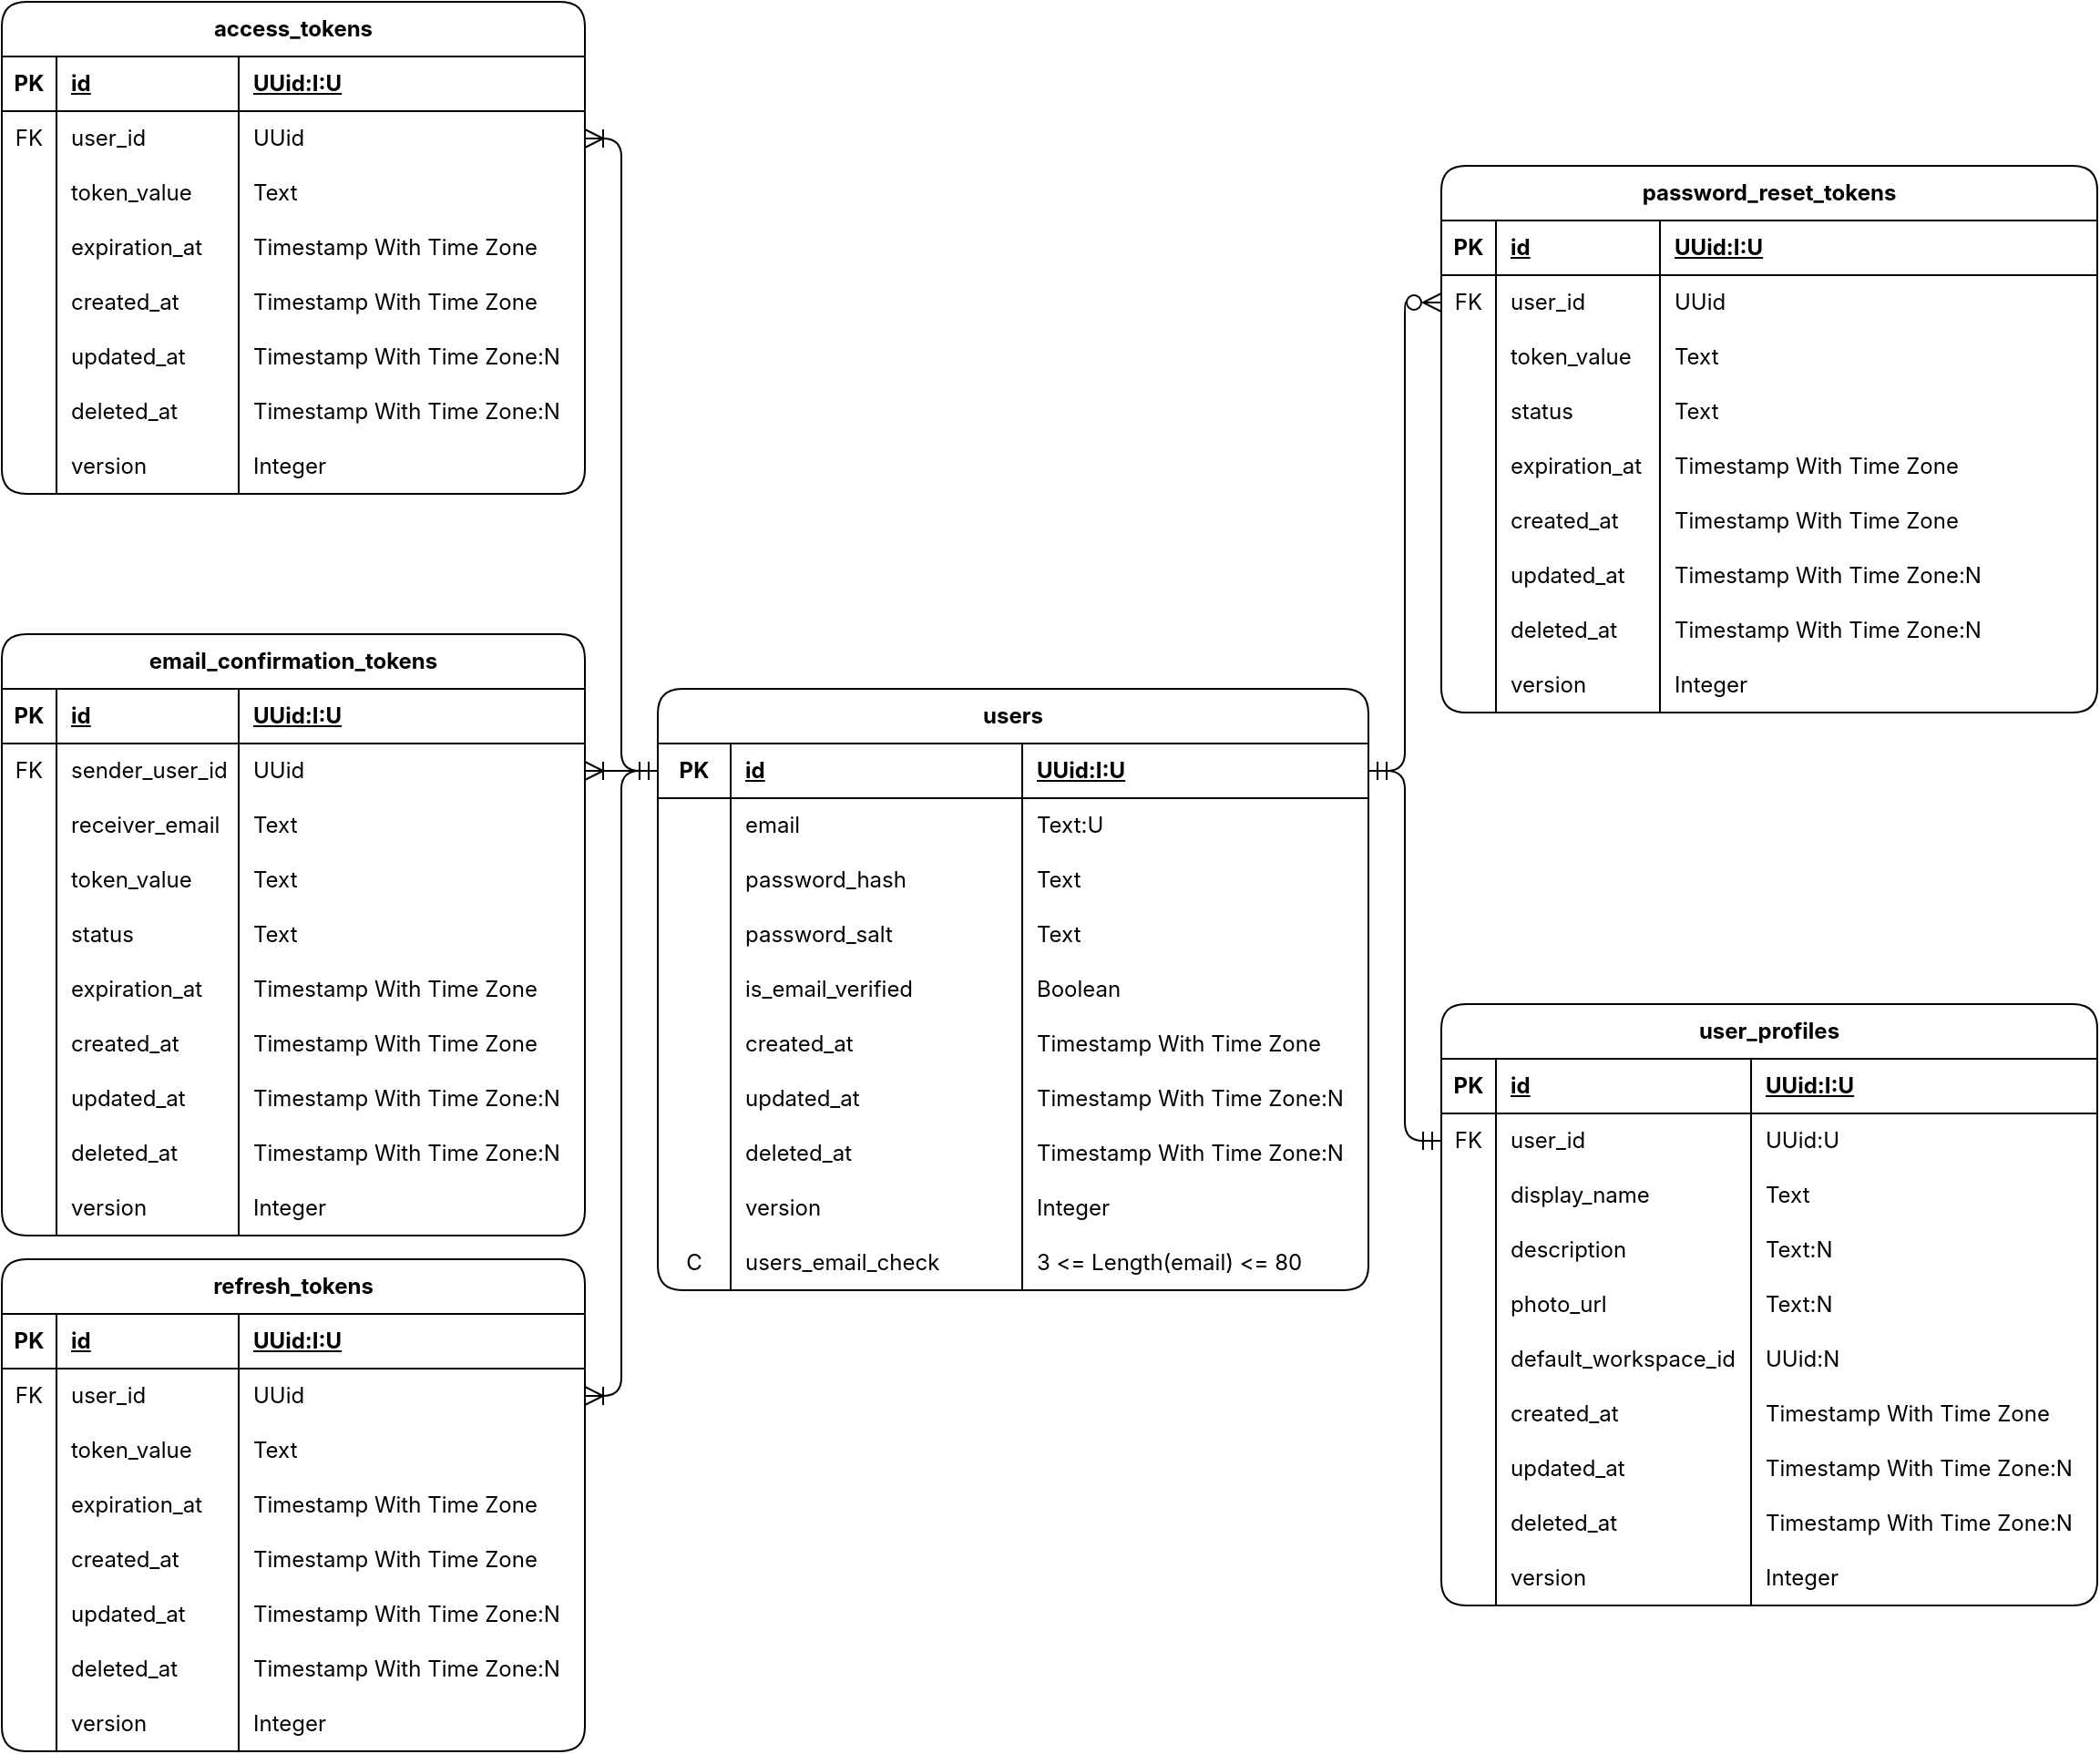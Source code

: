 <mxfile version="21.6.8" type="device">
  <diagram id="R2lEEEUBdFMjLlhIrx00" name="Page-1">
    <mxGraphModel dx="780" dy="1339" grid="1" gridSize="10" guides="1" tooltips="1" connect="1" arrows="0" fold="1" page="1" pageScale="1" pageWidth="1169" pageHeight="827" background="none" math="0" shadow="0" extFonts="Permanent Marker^https://fonts.googleapis.com/css?family=Permanent+Marker">
      <root>
        <object label="" id="0">
          <mxCell />
        </object>
        <mxCell id="1" parent="0" />
        <mxCell id="-N6aTKsf7TU79jUoc55K-59" value="&lt;b&gt;users&lt;/b&gt;" style="shape=table;startSize=30;container=1;collapsible=1;childLayout=tableLayout;fixedRows=1;rowLines=0;fontStyle=0;align=center;resizeLast=1;fontSize=12;fontFamily=Inter;html=1;whiteSpace=wrap;labelBorderColor=none;labelBackgroundColor=none;shadow=0;spacing=2;fontSource=https%3A%2F%2Ffonts.googleapis.com%2Fcss%3Ffamily%3DInter;swimlaneFillColor=none;rounded=1;swimlaneLine=1;fillColor=none;strokeColor=default;" parent="1" vertex="1">
          <mxGeometry x="370" y="307" width="390" height="330" as="geometry" />
        </mxCell>
        <mxCell id="-N6aTKsf7TU79jUoc55K-60" value="" style="shape=tableRow;horizontal=0;startSize=0;swimlaneHead=0;swimlaneBody=0;fillColor=none;collapsible=0;dropTarget=0;points=[[0,0.5],[1,0.5]];portConstraint=eastwest;top=0;left=0;right=0;bottom=1;fontSize=12;fontFamily=Inter;html=1;whiteSpace=wrap;labelBorderColor=none;labelBackgroundColor=none;fontSource=https%3A%2F%2Ffonts.googleapis.com%2Fcss%3Ffamily%3DInter;swimlaneFillColor=default;shadow=0;swimlaneLine=1;rounded=1;strokeColor=default;" parent="-N6aTKsf7TU79jUoc55K-59" vertex="1">
          <mxGeometry y="30" width="390" height="30" as="geometry" />
        </mxCell>
        <mxCell id="-N6aTKsf7TU79jUoc55K-61" value="PK" style="shape=partialRectangle;connectable=0;fillColor=none;top=0;left=0;bottom=0;right=0;fontStyle=1;overflow=hidden;fontSize=12;fontFamily=Inter;html=1;whiteSpace=wrap;labelBorderColor=none;labelBackgroundColor=none;fontSource=https%3A%2F%2Ffonts.googleapis.com%2Fcss%3Ffamily%3DInter;swimlaneFillColor=default;shadow=0;swimlaneLine=1;rounded=1;strokeColor=default;" parent="-N6aTKsf7TU79jUoc55K-60" vertex="1">
          <mxGeometry width="40.0" height="30" as="geometry">
            <mxRectangle width="40.0" height="30" as="alternateBounds" />
          </mxGeometry>
        </mxCell>
        <mxCell id="-N6aTKsf7TU79jUoc55K-62" value="id" style="shape=partialRectangle;connectable=0;fillColor=none;top=0;left=0;bottom=0;right=0;align=left;spacingLeft=6;fontStyle=5;overflow=hidden;fontSize=12;fontFamily=Inter;html=1;whiteSpace=wrap;labelBorderColor=none;labelBackgroundColor=none;fontSource=https%3A%2F%2Ffonts.googleapis.com%2Fcss%3Ffamily%3DInter;swimlaneFillColor=default;shadow=0;swimlaneLine=1;rounded=1;strokeColor=default;" parent="-N6aTKsf7TU79jUoc55K-60" vertex="1">
          <mxGeometry x="40.0" width="160.0" height="30" as="geometry">
            <mxRectangle width="160.0" height="30" as="alternateBounds" />
          </mxGeometry>
        </mxCell>
        <mxCell id="-N6aTKsf7TU79jUoc55K-72" value="UUid:I:U" style="shape=partialRectangle;connectable=0;fillColor=none;top=0;left=0;bottom=0;right=0;align=left;spacingLeft=6;fontStyle=5;overflow=hidden;fontSize=12;fontFamily=Inter;html=1;whiteSpace=wrap;labelBorderColor=none;labelBackgroundColor=none;fontSource=https%3A%2F%2Ffonts.googleapis.com%2Fcss%3Ffamily%3DInter;swimlaneFillColor=default;shadow=0;swimlaneLine=1;rounded=1;strokeColor=default;" parent="-N6aTKsf7TU79jUoc55K-60" vertex="1">
          <mxGeometry x="200" width="190" height="30" as="geometry">
            <mxRectangle width="190" height="30" as="alternateBounds" />
          </mxGeometry>
        </mxCell>
        <mxCell id="-N6aTKsf7TU79jUoc55K-63" value="" style="shape=tableRow;horizontal=0;startSize=0;swimlaneHead=0;swimlaneBody=0;fillColor=none;collapsible=0;dropTarget=0;points=[[0,0.5],[1,0.5]];portConstraint=eastwest;top=0;left=0;right=0;bottom=0;fontSize=12;fontFamily=Inter;html=1;whiteSpace=wrap;labelBorderColor=none;labelBackgroundColor=none;fontSource=https%3A%2F%2Ffonts.googleapis.com%2Fcss%3Ffamily%3DInter;swimlaneFillColor=default;shadow=0;swimlaneLine=1;rounded=1;strokeColor=default;" parent="-N6aTKsf7TU79jUoc55K-59" vertex="1">
          <mxGeometry y="60" width="390" height="30" as="geometry" />
        </mxCell>
        <mxCell id="-N6aTKsf7TU79jUoc55K-64" value="" style="shape=partialRectangle;connectable=0;fillColor=none;top=0;left=0;bottom=0;right=0;editable=1;overflow=hidden;fontSize=12;fontFamily=Inter;html=1;whiteSpace=wrap;labelBorderColor=none;labelBackgroundColor=none;fontSource=https%3A%2F%2Ffonts.googleapis.com%2Fcss%3Ffamily%3DInter;swimlaneFillColor=default;shadow=0;swimlaneLine=1;rounded=1;strokeColor=default;" parent="-N6aTKsf7TU79jUoc55K-63" vertex="1">
          <mxGeometry width="40.0" height="30" as="geometry">
            <mxRectangle width="40.0" height="30" as="alternateBounds" />
          </mxGeometry>
        </mxCell>
        <mxCell id="-N6aTKsf7TU79jUoc55K-65" value="email" style="shape=partialRectangle;connectable=0;fillColor=none;top=0;left=0;bottom=0;right=0;align=left;spacingLeft=6;overflow=hidden;fontSize=12;fontFamily=Inter;html=1;whiteSpace=wrap;labelBorderColor=none;labelBackgroundColor=none;fontSource=https%3A%2F%2Ffonts.googleapis.com%2Fcss%3Ffamily%3DInter;swimlaneFillColor=default;shadow=0;swimlaneLine=1;rounded=1;strokeColor=default;" parent="-N6aTKsf7TU79jUoc55K-63" vertex="1">
          <mxGeometry x="40.0" width="160.0" height="30" as="geometry">
            <mxRectangle width="160.0" height="30" as="alternateBounds" />
          </mxGeometry>
        </mxCell>
        <mxCell id="-N6aTKsf7TU79jUoc55K-73" value="Text:U" style="shape=partialRectangle;connectable=0;fillColor=none;top=0;left=0;bottom=0;right=0;align=left;spacingLeft=6;overflow=hidden;fontSize=12;fontFamily=Inter;html=1;whiteSpace=wrap;labelBorderColor=none;labelBackgroundColor=none;fontSource=https%3A%2F%2Ffonts.googleapis.com%2Fcss%3Ffamily%3DInter;swimlaneFillColor=default;shadow=0;swimlaneLine=1;rounded=1;strokeColor=default;" parent="-N6aTKsf7TU79jUoc55K-63" vertex="1">
          <mxGeometry x="200" width="190" height="30" as="geometry">
            <mxRectangle width="190" height="30" as="alternateBounds" />
          </mxGeometry>
        </mxCell>
        <mxCell id="Ojf86DlffNjO57nRf6cp-57" style="shape=tableRow;horizontal=0;startSize=0;swimlaneHead=0;swimlaneBody=0;fillColor=none;collapsible=0;dropTarget=0;points=[[0,0.5],[1,0.5]];portConstraint=eastwest;top=0;left=0;right=0;bottom=0;fontSize=12;fontFamily=Inter;html=1;whiteSpace=wrap;labelBorderColor=none;labelBackgroundColor=none;fontSource=https%3A%2F%2Ffonts.googleapis.com%2Fcss%3Ffamily%3DInter;swimlaneFillColor=default;shadow=0;swimlaneLine=1;rounded=1;strokeColor=default;" parent="-N6aTKsf7TU79jUoc55K-59" vertex="1">
          <mxGeometry y="90" width="390" height="30" as="geometry" />
        </mxCell>
        <mxCell id="Ojf86DlffNjO57nRf6cp-58" style="shape=partialRectangle;connectable=0;fillColor=none;top=0;left=0;bottom=0;right=0;editable=1;overflow=hidden;fontSize=12;fontFamily=Inter;html=1;whiteSpace=wrap;labelBorderColor=none;labelBackgroundColor=none;fontSource=https%3A%2F%2Ffonts.googleapis.com%2Fcss%3Ffamily%3DInter;swimlaneFillColor=default;shadow=0;swimlaneLine=1;rounded=1;strokeColor=default;" parent="Ojf86DlffNjO57nRf6cp-57" vertex="1">
          <mxGeometry width="40.0" height="30" as="geometry">
            <mxRectangle width="40.0" height="30" as="alternateBounds" />
          </mxGeometry>
        </mxCell>
        <mxCell id="Ojf86DlffNjO57nRf6cp-59" value="password_hash" style="shape=partialRectangle;connectable=0;fillColor=none;top=0;left=0;bottom=0;right=0;align=left;spacingLeft=6;overflow=hidden;fontSize=12;fontFamily=Inter;html=1;whiteSpace=wrap;labelBorderColor=none;labelBackgroundColor=none;fontSource=https%3A%2F%2Ffonts.googleapis.com%2Fcss%3Ffamily%3DInter;swimlaneFillColor=default;shadow=0;swimlaneLine=1;rounded=1;strokeColor=default;" parent="Ojf86DlffNjO57nRf6cp-57" vertex="1">
          <mxGeometry x="40.0" width="160.0" height="30" as="geometry">
            <mxRectangle width="160.0" height="30" as="alternateBounds" />
          </mxGeometry>
        </mxCell>
        <mxCell id="Ojf86DlffNjO57nRf6cp-60" value="Text" style="shape=partialRectangle;connectable=0;fillColor=none;top=0;left=0;bottom=0;right=0;align=left;spacingLeft=6;overflow=hidden;fontSize=12;fontFamily=Inter;html=1;whiteSpace=wrap;labelBorderColor=none;labelBackgroundColor=none;fontSource=https%3A%2F%2Ffonts.googleapis.com%2Fcss%3Ffamily%3DInter;swimlaneFillColor=default;shadow=0;swimlaneLine=1;rounded=1;strokeColor=default;" parent="Ojf86DlffNjO57nRf6cp-57" vertex="1">
          <mxGeometry x="200" width="190" height="30" as="geometry">
            <mxRectangle width="190" height="30" as="alternateBounds" />
          </mxGeometry>
        </mxCell>
        <mxCell id="-N6aTKsf7TU79jUoc55K-66" value="" style="shape=tableRow;horizontal=0;startSize=0;swimlaneHead=0;swimlaneBody=0;fillColor=none;collapsible=0;dropTarget=0;points=[[0,0.5],[1,0.5]];portConstraint=eastwest;top=0;left=0;right=0;bottom=0;fontSize=12;fontFamily=Inter;html=1;whiteSpace=wrap;labelBorderColor=none;labelBackgroundColor=none;fontSource=https%3A%2F%2Ffonts.googleapis.com%2Fcss%3Ffamily%3DInter;swimlaneFillColor=default;shadow=0;swimlaneLine=1;rounded=1;strokeColor=default;" parent="-N6aTKsf7TU79jUoc55K-59" vertex="1">
          <mxGeometry y="120" width="390" height="30" as="geometry" />
        </mxCell>
        <mxCell id="-N6aTKsf7TU79jUoc55K-67" value="" style="shape=partialRectangle;connectable=0;fillColor=none;top=0;left=0;bottom=0;right=0;editable=1;overflow=hidden;fontSize=12;fontFamily=Inter;html=1;whiteSpace=wrap;labelBorderColor=none;labelBackgroundColor=none;fontSource=https%3A%2F%2Ffonts.googleapis.com%2Fcss%3Ffamily%3DInter;swimlaneFillColor=default;shadow=0;swimlaneLine=1;rounded=1;strokeColor=default;" parent="-N6aTKsf7TU79jUoc55K-66" vertex="1">
          <mxGeometry width="40.0" height="30" as="geometry">
            <mxRectangle width="40.0" height="30" as="alternateBounds" />
          </mxGeometry>
        </mxCell>
        <mxCell id="-N6aTKsf7TU79jUoc55K-68" value="password_salt" style="shape=partialRectangle;connectable=0;fillColor=none;top=0;left=0;bottom=0;right=0;align=left;spacingLeft=6;overflow=hidden;fontSize=12;fontFamily=Inter;html=1;whiteSpace=wrap;labelBorderColor=none;labelBackgroundColor=none;fontSource=https%3A%2F%2Ffonts.googleapis.com%2Fcss%3Ffamily%3DInter;swimlaneFillColor=default;shadow=0;swimlaneLine=1;rounded=1;strokeColor=default;" parent="-N6aTKsf7TU79jUoc55K-66" vertex="1">
          <mxGeometry x="40.0" width="160.0" height="30" as="geometry">
            <mxRectangle width="160.0" height="30" as="alternateBounds" />
          </mxGeometry>
        </mxCell>
        <mxCell id="-N6aTKsf7TU79jUoc55K-74" value="Text" style="shape=partialRectangle;connectable=0;fillColor=none;top=0;left=0;bottom=0;right=0;align=left;spacingLeft=6;overflow=hidden;fontSize=12;fontFamily=Inter;html=1;whiteSpace=wrap;labelBorderColor=none;labelBackgroundColor=none;fontSource=https%3A%2F%2Ffonts.googleapis.com%2Fcss%3Ffamily%3DInter;swimlaneFillColor=default;shadow=0;swimlaneLine=1;rounded=1;strokeColor=default;" parent="-N6aTKsf7TU79jUoc55K-66" vertex="1">
          <mxGeometry x="200" width="190" height="30" as="geometry">
            <mxRectangle width="190" height="30" as="alternateBounds" />
          </mxGeometry>
        </mxCell>
        <mxCell id="-N6aTKsf7TU79jUoc55K-69" value="" style="shape=tableRow;horizontal=0;startSize=0;swimlaneHead=0;swimlaneBody=0;fillColor=none;collapsible=0;dropTarget=0;points=[[0,0.5],[1,0.5]];portConstraint=eastwest;top=0;left=0;right=0;bottom=0;fontSize=12;fontFamily=Inter;html=1;whiteSpace=wrap;labelBorderColor=none;labelBackgroundColor=none;fontSource=https%3A%2F%2Ffonts.googleapis.com%2Fcss%3Ffamily%3DInter;swimlaneFillColor=default;shadow=0;swimlaneLine=1;rounded=1;strokeColor=default;" parent="-N6aTKsf7TU79jUoc55K-59" vertex="1">
          <mxGeometry y="150" width="390" height="30" as="geometry" />
        </mxCell>
        <mxCell id="-N6aTKsf7TU79jUoc55K-70" value="" style="shape=partialRectangle;connectable=0;fillColor=none;top=0;left=0;bottom=0;right=0;editable=1;overflow=hidden;fontSize=12;fontFamily=Inter;html=1;whiteSpace=wrap;labelBorderColor=none;labelBackgroundColor=none;fontSource=https%3A%2F%2Ffonts.googleapis.com%2Fcss%3Ffamily%3DInter;swimlaneFillColor=default;shadow=0;swimlaneLine=1;rounded=1;strokeColor=default;" parent="-N6aTKsf7TU79jUoc55K-69" vertex="1">
          <mxGeometry width="40.0" height="30" as="geometry">
            <mxRectangle width="40.0" height="30" as="alternateBounds" />
          </mxGeometry>
        </mxCell>
        <mxCell id="-N6aTKsf7TU79jUoc55K-71" value="is_email_verified" style="shape=partialRectangle;connectable=0;fillColor=none;top=0;left=0;bottom=0;right=0;align=left;spacingLeft=6;overflow=hidden;fontSize=12;fontFamily=Inter;html=1;whiteSpace=wrap;labelBorderColor=none;labelBackgroundColor=none;fontSource=https%3A%2F%2Ffonts.googleapis.com%2Fcss%3Ffamily%3DInter;swimlaneFillColor=default;shadow=0;swimlaneLine=1;rounded=1;strokeColor=default;" parent="-N6aTKsf7TU79jUoc55K-69" vertex="1">
          <mxGeometry x="40.0" width="160.0" height="30" as="geometry">
            <mxRectangle width="160.0" height="30" as="alternateBounds" />
          </mxGeometry>
        </mxCell>
        <mxCell id="-N6aTKsf7TU79jUoc55K-75" value="Boolean" style="shape=partialRectangle;connectable=0;fillColor=none;top=0;left=0;bottom=0;right=0;align=left;spacingLeft=6;overflow=hidden;fontSize=12;fontFamily=Inter;html=1;whiteSpace=wrap;labelBorderColor=none;labelBackgroundColor=none;fontSource=https%3A%2F%2Ffonts.googleapis.com%2Fcss%3Ffamily%3DInter;swimlaneFillColor=default;shadow=0;swimlaneLine=1;rounded=1;strokeColor=default;" parent="-N6aTKsf7TU79jUoc55K-69" vertex="1">
          <mxGeometry x="200" width="190" height="30" as="geometry">
            <mxRectangle width="190" height="30" as="alternateBounds" />
          </mxGeometry>
        </mxCell>
        <mxCell id="-N6aTKsf7TU79jUoc55K-84" value="" style="shape=tableRow;horizontal=0;startSize=0;swimlaneHead=0;swimlaneBody=0;fillColor=none;collapsible=0;dropTarget=0;points=[[0,0.5],[1,0.5]];portConstraint=eastwest;top=0;left=0;right=0;bottom=0;fontSize=12;fontFamily=Inter;html=1;whiteSpace=wrap;labelBorderColor=none;labelBackgroundColor=none;fontSource=https%3A%2F%2Ffonts.googleapis.com%2Fcss%3Ffamily%3DInter;swimlaneFillColor=default;shadow=0;swimlaneLine=1;rounded=1;strokeColor=default;" parent="-N6aTKsf7TU79jUoc55K-59" vertex="1">
          <mxGeometry y="180" width="390" height="30" as="geometry" />
        </mxCell>
        <mxCell id="-N6aTKsf7TU79jUoc55K-85" value="" style="shape=partialRectangle;connectable=0;fillColor=none;top=0;left=0;bottom=0;right=0;editable=1;overflow=hidden;fontSize=12;fontFamily=Inter;html=1;whiteSpace=wrap;labelBorderColor=none;labelBackgroundColor=none;fontSource=https%3A%2F%2Ffonts.googleapis.com%2Fcss%3Ffamily%3DInter;swimlaneFillColor=default;shadow=0;swimlaneLine=1;rounded=1;strokeColor=default;" parent="-N6aTKsf7TU79jUoc55K-84" vertex="1">
          <mxGeometry width="40.0" height="30" as="geometry">
            <mxRectangle width="40.0" height="30" as="alternateBounds" />
          </mxGeometry>
        </mxCell>
        <mxCell id="-N6aTKsf7TU79jUoc55K-86" value="created_at" style="shape=partialRectangle;connectable=0;fillColor=none;top=0;left=0;bottom=0;right=0;align=left;spacingLeft=6;overflow=hidden;fontSize=12;fontFamily=Inter;html=1;whiteSpace=wrap;labelBorderColor=none;labelBackgroundColor=none;fontSource=https%3A%2F%2Ffonts.googleapis.com%2Fcss%3Ffamily%3DInter;swimlaneFillColor=default;shadow=0;swimlaneLine=1;rounded=1;strokeColor=default;" parent="-N6aTKsf7TU79jUoc55K-84" vertex="1">
          <mxGeometry x="40.0" width="160.0" height="30" as="geometry">
            <mxRectangle width="160.0" height="30" as="alternateBounds" />
          </mxGeometry>
        </mxCell>
        <mxCell id="-N6aTKsf7TU79jUoc55K-87" value="Timestamp With Time Zone" style="shape=partialRectangle;connectable=0;fillColor=none;top=0;left=0;bottom=0;right=0;align=left;spacingLeft=6;overflow=hidden;fontSize=12;fontFamily=Inter;html=1;whiteSpace=wrap;labelBorderColor=none;labelBackgroundColor=none;fontSource=https%3A%2F%2Ffonts.googleapis.com%2Fcss%3Ffamily%3DInter;swimlaneFillColor=default;shadow=0;swimlaneLine=1;rounded=1;strokeColor=default;" parent="-N6aTKsf7TU79jUoc55K-84" vertex="1">
          <mxGeometry x="200" width="190" height="30" as="geometry">
            <mxRectangle width="190" height="30" as="alternateBounds" />
          </mxGeometry>
        </mxCell>
        <mxCell id="-N6aTKsf7TU79jUoc55K-88" value="" style="shape=tableRow;horizontal=0;startSize=0;swimlaneHead=0;swimlaneBody=0;fillColor=none;collapsible=0;dropTarget=0;points=[[0,0.5],[1,0.5]];portConstraint=eastwest;top=0;left=0;right=0;bottom=0;fontSize=12;fontFamily=Inter;html=1;whiteSpace=wrap;labelBorderColor=none;labelBackgroundColor=none;fontSource=https%3A%2F%2Ffonts.googleapis.com%2Fcss%3Ffamily%3DInter;swimlaneFillColor=default;shadow=0;swimlaneLine=1;rounded=1;strokeColor=default;" parent="-N6aTKsf7TU79jUoc55K-59" vertex="1">
          <mxGeometry y="210" width="390" height="30" as="geometry" />
        </mxCell>
        <mxCell id="-N6aTKsf7TU79jUoc55K-89" value="" style="shape=partialRectangle;connectable=0;fillColor=none;top=0;left=0;bottom=0;right=0;editable=1;overflow=hidden;fontSize=12;fontFamily=Inter;html=1;whiteSpace=wrap;labelBorderColor=none;labelBackgroundColor=none;fontSource=https%3A%2F%2Ffonts.googleapis.com%2Fcss%3Ffamily%3DInter;swimlaneFillColor=default;shadow=0;swimlaneLine=1;perimeterSpacing=0;rounded=1;strokeColor=default;" parent="-N6aTKsf7TU79jUoc55K-88" vertex="1">
          <mxGeometry width="40.0" height="30" as="geometry">
            <mxRectangle width="40.0" height="30" as="alternateBounds" />
          </mxGeometry>
        </mxCell>
        <mxCell id="-N6aTKsf7TU79jUoc55K-90" value="updated_at" style="shape=partialRectangle;connectable=0;fillColor=none;top=0;left=0;bottom=0;right=0;align=left;spacingLeft=6;overflow=hidden;fontSize=12;fontFamily=Inter;html=1;whiteSpace=wrap;labelBorderColor=none;labelBackgroundColor=none;fontSource=https%3A%2F%2Ffonts.googleapis.com%2Fcss%3Ffamily%3DInter;swimlaneFillColor=default;shadow=0;swimlaneLine=1;perimeterSpacing=0;rounded=1;strokeColor=default;" parent="-N6aTKsf7TU79jUoc55K-88" vertex="1">
          <mxGeometry x="40.0" width="160.0" height="30" as="geometry">
            <mxRectangle width="160.0" height="30" as="alternateBounds" />
          </mxGeometry>
        </mxCell>
        <mxCell id="-N6aTKsf7TU79jUoc55K-91" value="Timestamp With Time Zone:N" style="shape=partialRectangle;connectable=0;fillColor=none;top=0;left=0;bottom=0;right=0;align=left;spacingLeft=6;overflow=hidden;fontSize=12;fontFamily=Inter;html=1;whiteSpace=wrap;labelBorderColor=none;labelBackgroundColor=none;fontSource=https%3A%2F%2Ffonts.googleapis.com%2Fcss%3Ffamily%3DInter;swimlaneFillColor=default;shadow=0;swimlaneLine=1;perimeterSpacing=0;rounded=1;strokeColor=default;" parent="-N6aTKsf7TU79jUoc55K-88" vertex="1">
          <mxGeometry x="200" width="190" height="30" as="geometry">
            <mxRectangle width="190" height="30" as="alternateBounds" />
          </mxGeometry>
        </mxCell>
        <mxCell id="2" style="shape=tableRow;horizontal=0;startSize=0;swimlaneHead=0;swimlaneBody=0;fillColor=none;collapsible=0;dropTarget=0;points=[[0,0.5],[1,0.5]];portConstraint=eastwest;top=0;left=0;right=0;bottom=0;fontSize=12;fontFamily=Inter;html=1;whiteSpace=wrap;labelBorderColor=none;labelBackgroundColor=none;fontSource=https%3A%2F%2Ffonts.googleapis.com%2Fcss%3Ffamily%3DInter;swimlaneFillColor=default;shadow=0;swimlaneLine=1;rounded=1;strokeColor=default;" parent="-N6aTKsf7TU79jUoc55K-59" vertex="1">
          <mxGeometry y="240" width="390" height="30" as="geometry" />
        </mxCell>
        <mxCell id="3" style="shape=partialRectangle;connectable=0;fillColor=none;top=0;left=0;bottom=0;right=0;editable=1;overflow=hidden;fontSize=12;fontFamily=Inter;html=1;whiteSpace=wrap;labelBorderColor=none;labelBackgroundColor=none;fontSource=https%3A%2F%2Ffonts.googleapis.com%2Fcss%3Ffamily%3DInter;swimlaneFillColor=default;shadow=0;swimlaneLine=1;perimeterSpacing=0;rounded=1;strokeColor=default;" parent="2" vertex="1">
          <mxGeometry width="40.0" height="30" as="geometry">
            <mxRectangle width="40.0" height="30" as="alternateBounds" />
          </mxGeometry>
        </mxCell>
        <mxCell id="4" value="deleted_at" style="shape=partialRectangle;connectable=0;fillColor=none;top=0;left=0;bottom=0;right=0;align=left;spacingLeft=6;overflow=hidden;fontSize=12;fontFamily=Inter;html=1;whiteSpace=wrap;labelBorderColor=none;labelBackgroundColor=none;fontSource=https%3A%2F%2Ffonts.googleapis.com%2Fcss%3Ffamily%3DInter;swimlaneFillColor=default;shadow=0;swimlaneLine=1;perimeterSpacing=0;rounded=1;strokeColor=default;" parent="2" vertex="1">
          <mxGeometry x="40.0" width="160.0" height="30" as="geometry">
            <mxRectangle width="160.0" height="30" as="alternateBounds" />
          </mxGeometry>
        </mxCell>
        <mxCell id="5" value="Timestamp With Time Zone:N" style="shape=partialRectangle;connectable=0;fillColor=none;top=0;left=0;bottom=0;right=0;align=left;spacingLeft=6;overflow=hidden;fontSize=12;fontFamily=Inter;html=1;whiteSpace=wrap;labelBorderColor=none;labelBackgroundColor=none;fontSource=https%3A%2F%2Ffonts.googleapis.com%2Fcss%3Ffamily%3DInter;swimlaneFillColor=default;shadow=0;swimlaneLine=1;perimeterSpacing=0;rounded=1;strokeColor=default;" parent="2" vertex="1">
          <mxGeometry x="200" width="190" height="30" as="geometry">
            <mxRectangle width="190" height="30" as="alternateBounds" />
          </mxGeometry>
        </mxCell>
        <mxCell id="6" style="shape=tableRow;horizontal=0;startSize=0;swimlaneHead=0;swimlaneBody=0;fillColor=none;collapsible=0;dropTarget=0;points=[[0,0.5],[1,0.5]];portConstraint=eastwest;top=0;left=0;right=0;bottom=0;fontSize=12;fontFamily=Inter;html=1;whiteSpace=wrap;labelBorderColor=none;labelBackgroundColor=none;fontSource=https%3A%2F%2Ffonts.googleapis.com%2Fcss%3Ffamily%3DInter;swimlaneFillColor=default;shadow=0;swimlaneLine=1;rounded=1;strokeColor=default;" parent="-N6aTKsf7TU79jUoc55K-59" vertex="1">
          <mxGeometry y="270" width="390" height="30" as="geometry" />
        </mxCell>
        <mxCell id="7" style="shape=partialRectangle;connectable=0;fillColor=none;top=0;left=0;bottom=0;right=0;editable=1;overflow=hidden;fontSize=12;fontFamily=Inter;html=1;whiteSpace=wrap;labelBorderColor=none;labelBackgroundColor=none;fontSource=https%3A%2F%2Ffonts.googleapis.com%2Fcss%3Ffamily%3DInter;swimlaneFillColor=default;shadow=0;swimlaneLine=1;perimeterSpacing=0;rounded=1;strokeColor=default;" parent="6" vertex="1">
          <mxGeometry width="40.0" height="30" as="geometry">
            <mxRectangle width="40.0" height="30" as="alternateBounds" />
          </mxGeometry>
        </mxCell>
        <mxCell id="8" value="version" style="shape=partialRectangle;connectable=0;fillColor=none;top=0;left=0;bottom=0;right=0;align=left;spacingLeft=6;overflow=hidden;fontSize=12;fontFamily=Inter;html=1;whiteSpace=wrap;labelBorderColor=none;labelBackgroundColor=none;fontSource=https%3A%2F%2Ffonts.googleapis.com%2Fcss%3Ffamily%3DInter;swimlaneFillColor=default;shadow=0;swimlaneLine=1;perimeterSpacing=0;rounded=1;strokeColor=default;" parent="6" vertex="1">
          <mxGeometry x="40.0" width="160.0" height="30" as="geometry">
            <mxRectangle width="160.0" height="30" as="alternateBounds" />
          </mxGeometry>
        </mxCell>
        <mxCell id="9" value="Integer" style="shape=partialRectangle;connectable=0;fillColor=none;top=0;left=0;bottom=0;right=0;align=left;spacingLeft=6;overflow=hidden;fontSize=12;fontFamily=Inter;html=1;whiteSpace=wrap;labelBorderColor=none;labelBackgroundColor=none;fontSource=https%3A%2F%2Ffonts.googleapis.com%2Fcss%3Ffamily%3DInter;swimlaneFillColor=default;shadow=0;swimlaneLine=1;perimeterSpacing=0;rounded=1;strokeColor=default;" parent="6" vertex="1">
          <mxGeometry x="200" width="190" height="30" as="geometry">
            <mxRectangle width="190" height="30" as="alternateBounds" />
          </mxGeometry>
        </mxCell>
        <mxCell id="54" style="shape=tableRow;horizontal=0;startSize=0;swimlaneHead=0;swimlaneBody=0;fillColor=none;collapsible=0;dropTarget=0;points=[[0,0.5],[1,0.5]];portConstraint=eastwest;top=0;left=0;right=0;bottom=0;fontSize=12;fontFamily=Inter;html=1;whiteSpace=wrap;labelBorderColor=none;labelBackgroundColor=none;fontSource=https%3A%2F%2Ffonts.googleapis.com%2Fcss%3Ffamily%3DInter;swimlaneFillColor=default;shadow=0;swimlaneLine=1;rounded=1;strokeColor=default;" parent="-N6aTKsf7TU79jUoc55K-59" vertex="1">
          <mxGeometry y="300" width="390" height="30" as="geometry" />
        </mxCell>
        <mxCell id="55" value="C" style="shape=partialRectangle;connectable=0;fillColor=none;top=0;left=0;bottom=0;right=0;editable=1;overflow=hidden;fontSize=12;fontFamily=Inter;html=1;whiteSpace=wrap;labelBorderColor=none;labelBackgroundColor=none;fontSource=https%3A%2F%2Ffonts.googleapis.com%2Fcss%3Ffamily%3DInter;swimlaneFillColor=default;shadow=0;swimlaneLine=1;perimeterSpacing=0;rounded=1;strokeColor=default;" parent="54" vertex="1">
          <mxGeometry width="40.0" height="30" as="geometry">
            <mxRectangle width="40.0" height="30" as="alternateBounds" />
          </mxGeometry>
        </mxCell>
        <mxCell id="56" value="users_email_check" style="shape=partialRectangle;connectable=0;fillColor=none;top=0;left=0;bottom=0;right=0;align=left;spacingLeft=6;overflow=hidden;fontSize=12;fontFamily=Inter;html=1;whiteSpace=wrap;labelBorderColor=none;labelBackgroundColor=none;fontSource=https%3A%2F%2Ffonts.googleapis.com%2Fcss%3Ffamily%3DInter;swimlaneFillColor=default;shadow=0;swimlaneLine=1;perimeterSpacing=0;rounded=1;strokeColor=default;" parent="54" vertex="1">
          <mxGeometry x="40.0" width="160.0" height="30" as="geometry">
            <mxRectangle width="160.0" height="30" as="alternateBounds" />
          </mxGeometry>
        </mxCell>
        <mxCell id="57" value="3 &amp;lt;= Length(email) &amp;lt;= 80" style="shape=partialRectangle;connectable=0;fillColor=none;top=0;left=0;bottom=0;right=0;align=left;spacingLeft=6;overflow=hidden;fontSize=12;fontFamily=Inter;html=1;whiteSpace=wrap;labelBorderColor=none;labelBackgroundColor=none;fontSource=https%3A%2F%2Ffonts.googleapis.com%2Fcss%3Ffamily%3DInter;swimlaneFillColor=default;shadow=0;swimlaneLine=1;perimeterSpacing=0;rounded=1;strokeColor=default;" parent="54" vertex="1">
          <mxGeometry x="200" width="190" height="30" as="geometry">
            <mxRectangle width="190" height="30" as="alternateBounds" />
          </mxGeometry>
        </mxCell>
        <mxCell id="-N6aTKsf7TU79jUoc55K-195" value="&lt;b&gt;user_profiles&lt;/b&gt;" style="shape=table;startSize=30;container=1;collapsible=1;childLayout=tableLayout;fixedRows=1;rowLines=0;fontStyle=0;align=center;resizeLast=1;fontSize=12;fontFamily=Inter;html=1;whiteSpace=wrap;labelBorderColor=none;labelBackgroundColor=none;shadow=0;spacing=2;fontSource=https%3A%2F%2Ffonts.googleapis.com%2Fcss%3Ffamily%3DInter;swimlaneFillColor=none;rounded=1;swimlaneLine=1;fillColor=none;strokeColor=default;" parent="1" vertex="1">
          <mxGeometry x="800" y="480" width="360" height="330" as="geometry" />
        </mxCell>
        <mxCell id="-N6aTKsf7TU79jUoc55K-196" value="" style="shape=tableRow;horizontal=0;startSize=0;swimlaneHead=0;swimlaneBody=0;fillColor=none;collapsible=0;dropTarget=0;points=[[0,0.5],[1,0.5]];portConstraint=eastwest;top=0;left=0;right=0;bottom=1;fontSize=12;fontFamily=Inter;html=1;whiteSpace=wrap;labelBorderColor=none;labelBackgroundColor=none;fontSource=https%3A%2F%2Ffonts.googleapis.com%2Fcss%3Ffamily%3DInter;swimlaneFillColor=default;shadow=0;swimlaneLine=1;rounded=1;strokeColor=default;" parent="-N6aTKsf7TU79jUoc55K-195" vertex="1">
          <mxGeometry y="30" width="360" height="30" as="geometry" />
        </mxCell>
        <mxCell id="-N6aTKsf7TU79jUoc55K-197" value="PK" style="shape=partialRectangle;connectable=0;fillColor=none;top=0;left=0;bottom=0;right=0;fontStyle=1;overflow=hidden;fontSize=12;fontFamily=Inter;html=1;whiteSpace=wrap;labelBorderColor=none;labelBackgroundColor=none;fontSource=https%3A%2F%2Ffonts.googleapis.com%2Fcss%3Ffamily%3DInter;swimlaneFillColor=default;shadow=0;swimlaneLine=1;rounded=1;strokeColor=default;" parent="-N6aTKsf7TU79jUoc55K-196" vertex="1">
          <mxGeometry width="30" height="30" as="geometry">
            <mxRectangle width="30" height="30" as="alternateBounds" />
          </mxGeometry>
        </mxCell>
        <mxCell id="-N6aTKsf7TU79jUoc55K-198" value="id" style="shape=partialRectangle;connectable=0;fillColor=none;top=0;left=0;bottom=0;right=0;align=left;spacingLeft=6;fontStyle=5;overflow=hidden;fontSize=12;fontFamily=Inter;html=1;whiteSpace=wrap;labelBorderColor=none;labelBackgroundColor=none;fontSource=https%3A%2F%2Ffonts.googleapis.com%2Fcss%3Ffamily%3DInter;swimlaneFillColor=default;shadow=0;swimlaneLine=1;rounded=1;strokeColor=default;" parent="-N6aTKsf7TU79jUoc55K-196" vertex="1">
          <mxGeometry x="30" width="140" height="30" as="geometry">
            <mxRectangle width="140" height="30" as="alternateBounds" />
          </mxGeometry>
        </mxCell>
        <mxCell id="-N6aTKsf7TU79jUoc55K-199" value="UUid:I:U" style="shape=partialRectangle;connectable=0;fillColor=none;top=0;left=0;bottom=0;right=0;align=left;spacingLeft=6;fontStyle=5;overflow=hidden;fontSize=12;fontFamily=Inter;html=1;whiteSpace=wrap;labelBorderColor=none;labelBackgroundColor=none;fontSource=https%3A%2F%2Ffonts.googleapis.com%2Fcss%3Ffamily%3DInter;swimlaneFillColor=default;shadow=0;swimlaneLine=1;rounded=1;strokeColor=default;" parent="-N6aTKsf7TU79jUoc55K-196" vertex="1">
          <mxGeometry x="170" width="190" height="30" as="geometry">
            <mxRectangle width="190" height="30" as="alternateBounds" />
          </mxGeometry>
        </mxCell>
        <mxCell id="-N6aTKsf7TU79jUoc55K-200" value="" style="shape=tableRow;horizontal=0;startSize=0;swimlaneHead=0;swimlaneBody=0;fillColor=none;collapsible=0;dropTarget=0;points=[[0,0.5],[1,0.5]];portConstraint=eastwest;top=0;left=0;right=0;bottom=0;fontSize=12;fontFamily=Inter;html=1;whiteSpace=wrap;labelBorderColor=none;labelBackgroundColor=none;fontSource=https%3A%2F%2Ffonts.googleapis.com%2Fcss%3Ffamily%3DInter;swimlaneFillColor=default;shadow=0;swimlaneLine=1;rounded=1;strokeColor=default;" parent="-N6aTKsf7TU79jUoc55K-195" vertex="1">
          <mxGeometry y="60" width="360" height="30" as="geometry" />
        </mxCell>
        <mxCell id="-N6aTKsf7TU79jUoc55K-201" value="FK" style="shape=partialRectangle;connectable=0;fillColor=none;top=0;left=0;bottom=0;right=0;editable=1;overflow=hidden;fontSize=12;fontFamily=Inter;html=1;whiteSpace=wrap;labelBorderColor=none;labelBackgroundColor=none;fontSource=https%3A%2F%2Ffonts.googleapis.com%2Fcss%3Ffamily%3DInter;swimlaneFillColor=default;shadow=0;swimlaneLine=1;rounded=1;strokeColor=default;" parent="-N6aTKsf7TU79jUoc55K-200" vertex="1">
          <mxGeometry width="30" height="30" as="geometry">
            <mxRectangle width="30" height="30" as="alternateBounds" />
          </mxGeometry>
        </mxCell>
        <mxCell id="-N6aTKsf7TU79jUoc55K-202" value="user_id" style="shape=partialRectangle;connectable=0;fillColor=none;top=0;left=0;bottom=0;right=0;align=left;spacingLeft=6;overflow=hidden;fontSize=12;fontFamily=Inter;html=1;whiteSpace=wrap;labelBorderColor=none;labelBackgroundColor=none;fontSource=https%3A%2F%2Ffonts.googleapis.com%2Fcss%3Ffamily%3DInter;swimlaneFillColor=default;shadow=0;swimlaneLine=1;rounded=1;strokeColor=default;" parent="-N6aTKsf7TU79jUoc55K-200" vertex="1">
          <mxGeometry x="30" width="140" height="30" as="geometry">
            <mxRectangle width="140" height="30" as="alternateBounds" />
          </mxGeometry>
        </mxCell>
        <mxCell id="-N6aTKsf7TU79jUoc55K-203" value="UUid:U" style="shape=partialRectangle;connectable=0;fillColor=none;top=0;left=0;bottom=0;right=0;align=left;spacingLeft=6;overflow=hidden;fontSize=12;fontFamily=Inter;html=1;whiteSpace=wrap;labelBorderColor=none;labelBackgroundColor=none;fontSource=https%3A%2F%2Ffonts.googleapis.com%2Fcss%3Ffamily%3DInter;swimlaneFillColor=default;shadow=0;swimlaneLine=1;rounded=1;strokeColor=default;" parent="-N6aTKsf7TU79jUoc55K-200" vertex="1">
          <mxGeometry x="170" width="190" height="30" as="geometry">
            <mxRectangle width="190" height="30" as="alternateBounds" />
          </mxGeometry>
        </mxCell>
        <mxCell id="-N6aTKsf7TU79jUoc55K-204" value="" style="shape=tableRow;horizontal=0;startSize=0;swimlaneHead=0;swimlaneBody=0;fillColor=none;collapsible=0;dropTarget=0;points=[[0,0.5],[1,0.5]];portConstraint=eastwest;top=0;left=0;right=0;bottom=0;fontSize=12;fontFamily=Inter;html=1;whiteSpace=wrap;labelBorderColor=none;labelBackgroundColor=none;fontSource=https%3A%2F%2Ffonts.googleapis.com%2Fcss%3Ffamily%3DInter;swimlaneFillColor=default;shadow=0;swimlaneLine=1;rounded=1;strokeColor=default;" parent="-N6aTKsf7TU79jUoc55K-195" vertex="1">
          <mxGeometry y="90" width="360" height="30" as="geometry" />
        </mxCell>
        <mxCell id="-N6aTKsf7TU79jUoc55K-205" value="" style="shape=partialRectangle;connectable=0;fillColor=none;top=0;left=0;bottom=0;right=0;editable=1;overflow=hidden;fontSize=12;fontFamily=Inter;html=1;whiteSpace=wrap;labelBorderColor=none;labelBackgroundColor=none;fontSource=https%3A%2F%2Ffonts.googleapis.com%2Fcss%3Ffamily%3DInter;swimlaneFillColor=default;shadow=0;swimlaneLine=1;rounded=1;strokeColor=default;" parent="-N6aTKsf7TU79jUoc55K-204" vertex="1">
          <mxGeometry width="30" height="30" as="geometry">
            <mxRectangle width="30" height="30" as="alternateBounds" />
          </mxGeometry>
        </mxCell>
        <mxCell id="-N6aTKsf7TU79jUoc55K-206" value="display_name" style="shape=partialRectangle;connectable=0;fillColor=none;top=0;left=0;bottom=0;right=0;align=left;spacingLeft=6;overflow=hidden;fontSize=12;fontFamily=Inter;html=1;whiteSpace=wrap;labelBorderColor=none;labelBackgroundColor=none;fontSource=https%3A%2F%2Ffonts.googleapis.com%2Fcss%3Ffamily%3DInter;swimlaneFillColor=default;shadow=0;swimlaneLine=1;rounded=1;strokeColor=default;" parent="-N6aTKsf7TU79jUoc55K-204" vertex="1">
          <mxGeometry x="30" width="140" height="30" as="geometry">
            <mxRectangle width="140" height="30" as="alternateBounds" />
          </mxGeometry>
        </mxCell>
        <mxCell id="-N6aTKsf7TU79jUoc55K-207" value="Text" style="shape=partialRectangle;connectable=0;fillColor=none;top=0;left=0;bottom=0;right=0;align=left;spacingLeft=6;overflow=hidden;fontSize=12;fontFamily=Inter;html=1;whiteSpace=wrap;labelBorderColor=none;labelBackgroundColor=none;fontSource=https%3A%2F%2Ffonts.googleapis.com%2Fcss%3Ffamily%3DInter;swimlaneFillColor=default;shadow=0;swimlaneLine=1;rounded=1;strokeColor=default;" parent="-N6aTKsf7TU79jUoc55K-204" vertex="1">
          <mxGeometry x="170" width="190" height="30" as="geometry">
            <mxRectangle width="190" height="30" as="alternateBounds" />
          </mxGeometry>
        </mxCell>
        <mxCell id="-N6aTKsf7TU79jUoc55K-208" value="" style="shape=tableRow;horizontal=0;startSize=0;swimlaneHead=0;swimlaneBody=0;fillColor=none;collapsible=0;dropTarget=0;points=[[0,0.5],[1,0.5]];portConstraint=eastwest;top=0;left=0;right=0;bottom=0;fontSize=12;fontFamily=Inter;html=1;whiteSpace=wrap;labelBorderColor=none;labelBackgroundColor=none;fontSource=https%3A%2F%2Ffonts.googleapis.com%2Fcss%3Ffamily%3DInter;swimlaneFillColor=default;shadow=0;swimlaneLine=1;rounded=1;strokeColor=default;" parent="-N6aTKsf7TU79jUoc55K-195" vertex="1">
          <mxGeometry y="120" width="360" height="30" as="geometry" />
        </mxCell>
        <mxCell id="-N6aTKsf7TU79jUoc55K-209" value="" style="shape=partialRectangle;connectable=0;fillColor=none;top=0;left=0;bottom=0;right=0;editable=1;overflow=hidden;fontSize=12;fontFamily=Inter;html=1;whiteSpace=wrap;labelBorderColor=none;labelBackgroundColor=none;fontSource=https%3A%2F%2Ffonts.googleapis.com%2Fcss%3Ffamily%3DInter;swimlaneFillColor=default;shadow=0;swimlaneLine=1;rounded=1;strokeColor=default;" parent="-N6aTKsf7TU79jUoc55K-208" vertex="1">
          <mxGeometry width="30" height="30" as="geometry">
            <mxRectangle width="30" height="30" as="alternateBounds" />
          </mxGeometry>
        </mxCell>
        <mxCell id="-N6aTKsf7TU79jUoc55K-210" value="description" style="shape=partialRectangle;connectable=0;fillColor=none;top=0;left=0;bottom=0;right=0;align=left;spacingLeft=6;overflow=hidden;fontSize=12;fontFamily=Inter;html=1;whiteSpace=wrap;labelBorderColor=none;labelBackgroundColor=none;fontSource=https%3A%2F%2Ffonts.googleapis.com%2Fcss%3Ffamily%3DInter;swimlaneFillColor=default;shadow=0;swimlaneLine=1;rounded=1;strokeColor=default;" parent="-N6aTKsf7TU79jUoc55K-208" vertex="1">
          <mxGeometry x="30" width="140" height="30" as="geometry">
            <mxRectangle width="140" height="30" as="alternateBounds" />
          </mxGeometry>
        </mxCell>
        <mxCell id="-N6aTKsf7TU79jUoc55K-211" value="Text:N" style="shape=partialRectangle;connectable=0;fillColor=none;top=0;left=0;bottom=0;right=0;align=left;spacingLeft=6;overflow=hidden;fontSize=12;fontFamily=Inter;html=1;whiteSpace=wrap;labelBorderColor=none;labelBackgroundColor=none;fontSource=https%3A%2F%2Ffonts.googleapis.com%2Fcss%3Ffamily%3DInter;swimlaneFillColor=default;shadow=0;swimlaneLine=1;rounded=1;strokeColor=default;" parent="-N6aTKsf7TU79jUoc55K-208" vertex="1">
          <mxGeometry x="170" width="190" height="30" as="geometry">
            <mxRectangle width="190" height="30" as="alternateBounds" />
          </mxGeometry>
        </mxCell>
        <mxCell id="-N6aTKsf7TU79jUoc55K-212" value="" style="shape=tableRow;horizontal=0;startSize=0;swimlaneHead=0;swimlaneBody=0;fillColor=none;collapsible=0;dropTarget=0;points=[[0,0.5],[1,0.5]];portConstraint=eastwest;top=0;left=0;right=0;bottom=0;fontSize=12;fontFamily=Inter;html=1;whiteSpace=wrap;labelBorderColor=none;labelBackgroundColor=none;fontSource=https%3A%2F%2Ffonts.googleapis.com%2Fcss%3Ffamily%3DInter;swimlaneFillColor=default;shadow=0;swimlaneLine=1;rounded=1;strokeColor=default;" parent="-N6aTKsf7TU79jUoc55K-195" vertex="1">
          <mxGeometry y="150" width="360" height="30" as="geometry" />
        </mxCell>
        <mxCell id="-N6aTKsf7TU79jUoc55K-213" value="" style="shape=partialRectangle;connectable=0;fillColor=none;top=0;left=0;bottom=0;right=0;editable=1;overflow=hidden;fontSize=12;fontFamily=Inter;html=1;whiteSpace=wrap;labelBorderColor=none;labelBackgroundColor=none;fontSource=https%3A%2F%2Ffonts.googleapis.com%2Fcss%3Ffamily%3DInter;swimlaneFillColor=default;shadow=0;swimlaneLine=1;rounded=1;strokeColor=default;" parent="-N6aTKsf7TU79jUoc55K-212" vertex="1">
          <mxGeometry width="30" height="30" as="geometry">
            <mxRectangle width="30" height="30" as="alternateBounds" />
          </mxGeometry>
        </mxCell>
        <mxCell id="-N6aTKsf7TU79jUoc55K-214" value="photo_url" style="shape=partialRectangle;connectable=0;fillColor=none;top=0;left=0;bottom=0;right=0;align=left;spacingLeft=6;overflow=hidden;fontSize=12;fontFamily=Inter;html=1;whiteSpace=wrap;labelBorderColor=none;labelBackgroundColor=none;fontSource=https%3A%2F%2Ffonts.googleapis.com%2Fcss%3Ffamily%3DInter;swimlaneFillColor=default;shadow=0;swimlaneLine=1;rounded=1;strokeColor=default;" parent="-N6aTKsf7TU79jUoc55K-212" vertex="1">
          <mxGeometry x="30" width="140" height="30" as="geometry">
            <mxRectangle width="140" height="30" as="alternateBounds" />
          </mxGeometry>
        </mxCell>
        <mxCell id="-N6aTKsf7TU79jUoc55K-215" value="Text:N" style="shape=partialRectangle;connectable=0;fillColor=none;top=0;left=0;bottom=0;right=0;align=left;spacingLeft=6;overflow=hidden;fontSize=12;fontFamily=Inter;html=1;whiteSpace=wrap;labelBorderColor=none;labelBackgroundColor=none;fontSource=https%3A%2F%2Ffonts.googleapis.com%2Fcss%3Ffamily%3DInter;swimlaneFillColor=default;shadow=0;swimlaneLine=1;rounded=1;strokeColor=default;" parent="-N6aTKsf7TU79jUoc55K-212" vertex="1">
          <mxGeometry x="170" width="190" height="30" as="geometry">
            <mxRectangle width="190" height="30" as="alternateBounds" />
          </mxGeometry>
        </mxCell>
        <mxCell id="-N6aTKsf7TU79jUoc55K-216" value="" style="shape=tableRow;horizontal=0;startSize=0;swimlaneHead=0;swimlaneBody=0;fillColor=none;collapsible=0;dropTarget=0;points=[[0,0.5],[1,0.5]];portConstraint=eastwest;top=0;left=0;right=0;bottom=0;fontSize=12;fontFamily=Inter;html=1;whiteSpace=wrap;labelBorderColor=none;labelBackgroundColor=none;fontSource=https%3A%2F%2Ffonts.googleapis.com%2Fcss%3Ffamily%3DInter;swimlaneFillColor=default;shadow=0;swimlaneLine=1;rounded=1;strokeColor=default;" parent="-N6aTKsf7TU79jUoc55K-195" vertex="1">
          <mxGeometry y="180" width="360" height="30" as="geometry" />
        </mxCell>
        <mxCell id="-N6aTKsf7TU79jUoc55K-217" value="" style="shape=partialRectangle;connectable=0;fillColor=none;top=0;left=0;bottom=0;right=0;editable=1;overflow=hidden;fontSize=12;fontFamily=Inter;html=1;whiteSpace=wrap;labelBorderColor=none;labelBackgroundColor=none;fontSource=https%3A%2F%2Ffonts.googleapis.com%2Fcss%3Ffamily%3DInter;swimlaneFillColor=default;shadow=0;swimlaneLine=1;perimeterSpacing=0;rounded=1;strokeColor=default;" parent="-N6aTKsf7TU79jUoc55K-216" vertex="1">
          <mxGeometry width="30" height="30" as="geometry">
            <mxRectangle width="30" height="30" as="alternateBounds" />
          </mxGeometry>
        </mxCell>
        <mxCell id="-N6aTKsf7TU79jUoc55K-218" value="default_workspace_id" style="shape=partialRectangle;connectable=0;fillColor=none;top=0;left=0;bottom=0;right=0;align=left;spacingLeft=6;overflow=hidden;fontSize=12;fontFamily=Inter;html=1;whiteSpace=wrap;labelBorderColor=none;labelBackgroundColor=none;fontSource=https%3A%2F%2Ffonts.googleapis.com%2Fcss%3Ffamily%3DInter;swimlaneFillColor=default;shadow=0;swimlaneLine=1;perimeterSpacing=0;rounded=1;strokeColor=default;" parent="-N6aTKsf7TU79jUoc55K-216" vertex="1">
          <mxGeometry x="30" width="140" height="30" as="geometry">
            <mxRectangle width="140" height="30" as="alternateBounds" />
          </mxGeometry>
        </mxCell>
        <mxCell id="-N6aTKsf7TU79jUoc55K-219" value="UUid:N" style="shape=partialRectangle;connectable=0;fillColor=none;top=0;left=0;bottom=0;right=0;align=left;spacingLeft=6;overflow=hidden;fontSize=12;fontFamily=Inter;html=1;whiteSpace=wrap;labelBorderColor=none;labelBackgroundColor=none;fontSource=https%3A%2F%2Ffonts.googleapis.com%2Fcss%3Ffamily%3DInter;swimlaneFillColor=default;shadow=0;swimlaneLine=1;perimeterSpacing=0;rounded=1;strokeColor=default;" parent="-N6aTKsf7TU79jUoc55K-216" vertex="1">
          <mxGeometry x="170" width="190" height="30" as="geometry">
            <mxRectangle width="190" height="30" as="alternateBounds" />
          </mxGeometry>
        </mxCell>
        <mxCell id="-N6aTKsf7TU79jUoc55K-228" style="shape=tableRow;horizontal=0;startSize=0;swimlaneHead=0;swimlaneBody=0;fillColor=none;collapsible=0;dropTarget=0;points=[[0,0.5],[1,0.5]];portConstraint=eastwest;top=0;left=0;right=0;bottom=0;fontSize=12;fontFamily=Inter;html=1;whiteSpace=wrap;labelBorderColor=none;labelBackgroundColor=none;fontSource=https%3A%2F%2Ffonts.googleapis.com%2Fcss%3Ffamily%3DInter;swimlaneFillColor=default;shadow=0;swimlaneLine=1;rounded=1;strokeColor=default;" parent="-N6aTKsf7TU79jUoc55K-195" vertex="1">
          <mxGeometry y="210" width="360" height="30" as="geometry" />
        </mxCell>
        <mxCell id="-N6aTKsf7TU79jUoc55K-229" style="shape=partialRectangle;connectable=0;fillColor=none;top=0;left=0;bottom=0;right=0;editable=1;overflow=hidden;fontSize=12;fontFamily=Inter;html=1;whiteSpace=wrap;labelBorderColor=none;labelBackgroundColor=none;fontSource=https%3A%2F%2Ffonts.googleapis.com%2Fcss%3Ffamily%3DInter;swimlaneFillColor=default;shadow=0;swimlaneLine=1;perimeterSpacing=0;rounded=1;strokeColor=default;" parent="-N6aTKsf7TU79jUoc55K-228" vertex="1">
          <mxGeometry width="30" height="30" as="geometry">
            <mxRectangle width="30" height="30" as="alternateBounds" />
          </mxGeometry>
        </mxCell>
        <mxCell id="-N6aTKsf7TU79jUoc55K-230" value="created_at" style="shape=partialRectangle;connectable=0;fillColor=none;top=0;left=0;bottom=0;right=0;align=left;spacingLeft=6;overflow=hidden;fontSize=12;fontFamily=Inter;html=1;whiteSpace=wrap;labelBorderColor=none;labelBackgroundColor=none;fontSource=https%3A%2F%2Ffonts.googleapis.com%2Fcss%3Ffamily%3DInter;swimlaneFillColor=default;shadow=0;swimlaneLine=1;perimeterSpacing=0;rounded=1;strokeColor=default;" parent="-N6aTKsf7TU79jUoc55K-228" vertex="1">
          <mxGeometry x="30" width="140" height="30" as="geometry">
            <mxRectangle width="140" height="30" as="alternateBounds" />
          </mxGeometry>
        </mxCell>
        <mxCell id="-N6aTKsf7TU79jUoc55K-231" value="Timestamp With Time Zone" style="shape=partialRectangle;connectable=0;fillColor=none;top=0;left=0;bottom=0;right=0;align=left;spacingLeft=6;overflow=hidden;fontSize=12;fontFamily=Inter;html=1;whiteSpace=wrap;labelBorderColor=none;labelBackgroundColor=none;fontSource=https%3A%2F%2Ffonts.googleapis.com%2Fcss%3Ffamily%3DInter;swimlaneFillColor=default;shadow=0;swimlaneLine=1;perimeterSpacing=0;rounded=1;strokeColor=default;" parent="-N6aTKsf7TU79jUoc55K-228" vertex="1">
          <mxGeometry x="170" width="190" height="30" as="geometry">
            <mxRectangle width="190" height="30" as="alternateBounds" />
          </mxGeometry>
        </mxCell>
        <mxCell id="-N6aTKsf7TU79jUoc55K-232" style="shape=tableRow;horizontal=0;startSize=0;swimlaneHead=0;swimlaneBody=0;fillColor=none;collapsible=0;dropTarget=0;points=[[0,0.5],[1,0.5]];portConstraint=eastwest;top=0;left=0;right=0;bottom=0;fontSize=12;fontFamily=Inter;html=1;whiteSpace=wrap;labelBorderColor=none;labelBackgroundColor=none;fontSource=https%3A%2F%2Ffonts.googleapis.com%2Fcss%3Ffamily%3DInter;swimlaneFillColor=default;shadow=0;swimlaneLine=1;rounded=1;strokeColor=default;" parent="-N6aTKsf7TU79jUoc55K-195" vertex="1">
          <mxGeometry y="240" width="360" height="30" as="geometry" />
        </mxCell>
        <mxCell id="-N6aTKsf7TU79jUoc55K-233" style="shape=partialRectangle;connectable=0;fillColor=none;top=0;left=0;bottom=0;right=0;editable=1;overflow=hidden;fontSize=12;fontFamily=Inter;html=1;whiteSpace=wrap;labelBorderColor=none;labelBackgroundColor=none;fontSource=https%3A%2F%2Ffonts.googleapis.com%2Fcss%3Ffamily%3DInter;swimlaneFillColor=default;shadow=0;swimlaneLine=1;perimeterSpacing=0;rounded=1;strokeColor=default;" parent="-N6aTKsf7TU79jUoc55K-232" vertex="1">
          <mxGeometry width="30" height="30" as="geometry">
            <mxRectangle width="30" height="30" as="alternateBounds" />
          </mxGeometry>
        </mxCell>
        <mxCell id="-N6aTKsf7TU79jUoc55K-234" value="updated_at" style="shape=partialRectangle;connectable=0;fillColor=none;top=0;left=0;bottom=0;right=0;align=left;spacingLeft=6;overflow=hidden;fontSize=12;fontFamily=Inter;html=1;whiteSpace=wrap;labelBorderColor=none;labelBackgroundColor=none;fontSource=https%3A%2F%2Ffonts.googleapis.com%2Fcss%3Ffamily%3DInter;swimlaneFillColor=default;shadow=0;swimlaneLine=1;perimeterSpacing=0;rounded=1;strokeColor=default;" parent="-N6aTKsf7TU79jUoc55K-232" vertex="1">
          <mxGeometry x="30" width="140" height="30" as="geometry">
            <mxRectangle width="140" height="30" as="alternateBounds" />
          </mxGeometry>
        </mxCell>
        <mxCell id="-N6aTKsf7TU79jUoc55K-235" value="Timestamp With Time Zone:N" style="shape=partialRectangle;connectable=0;fillColor=none;top=0;left=0;bottom=0;right=0;align=left;spacingLeft=6;overflow=hidden;fontSize=12;fontFamily=Inter;html=1;whiteSpace=wrap;labelBorderColor=none;labelBackgroundColor=none;fontSource=https%3A%2F%2Ffonts.googleapis.com%2Fcss%3Ffamily%3DInter;swimlaneFillColor=default;shadow=0;swimlaneLine=1;perimeterSpacing=0;rounded=1;strokeColor=default;" parent="-N6aTKsf7TU79jUoc55K-232" vertex="1">
          <mxGeometry x="170" width="190" height="30" as="geometry">
            <mxRectangle width="190" height="30" as="alternateBounds" />
          </mxGeometry>
        </mxCell>
        <mxCell id="10" style="shape=tableRow;horizontal=0;startSize=0;swimlaneHead=0;swimlaneBody=0;fillColor=none;collapsible=0;dropTarget=0;points=[[0,0.5],[1,0.5]];portConstraint=eastwest;top=0;left=0;right=0;bottom=0;fontSize=12;fontFamily=Inter;html=1;whiteSpace=wrap;labelBorderColor=none;labelBackgroundColor=none;fontSource=https%3A%2F%2Ffonts.googleapis.com%2Fcss%3Ffamily%3DInter;swimlaneFillColor=default;shadow=0;swimlaneLine=1;rounded=1;strokeColor=default;" parent="-N6aTKsf7TU79jUoc55K-195" vertex="1">
          <mxGeometry y="270" width="360" height="30" as="geometry" />
        </mxCell>
        <mxCell id="11" style="shape=partialRectangle;connectable=0;fillColor=none;top=0;left=0;bottom=0;right=0;editable=1;overflow=hidden;fontSize=12;fontFamily=Inter;html=1;whiteSpace=wrap;labelBorderColor=none;labelBackgroundColor=none;fontSource=https%3A%2F%2Ffonts.googleapis.com%2Fcss%3Ffamily%3DInter;swimlaneFillColor=default;shadow=0;swimlaneLine=1;perimeterSpacing=0;rounded=1;strokeColor=default;" parent="10" vertex="1">
          <mxGeometry width="30" height="30" as="geometry">
            <mxRectangle width="30" height="30" as="alternateBounds" />
          </mxGeometry>
        </mxCell>
        <mxCell id="12" value="deleted_at" style="shape=partialRectangle;connectable=0;fillColor=none;top=0;left=0;bottom=0;right=0;align=left;spacingLeft=6;overflow=hidden;fontSize=12;fontFamily=Inter;html=1;whiteSpace=wrap;labelBorderColor=none;labelBackgroundColor=none;fontSource=https%3A%2F%2Ffonts.googleapis.com%2Fcss%3Ffamily%3DInter;swimlaneFillColor=default;shadow=0;swimlaneLine=1;perimeterSpacing=0;rounded=1;strokeColor=default;" parent="10" vertex="1">
          <mxGeometry x="30" width="140" height="30" as="geometry">
            <mxRectangle width="140" height="30" as="alternateBounds" />
          </mxGeometry>
        </mxCell>
        <mxCell id="13" value="Timestamp With Time Zone:N" style="shape=partialRectangle;connectable=0;fillColor=none;top=0;left=0;bottom=0;right=0;align=left;spacingLeft=6;overflow=hidden;fontSize=12;fontFamily=Inter;html=1;whiteSpace=wrap;labelBorderColor=none;labelBackgroundColor=none;fontSource=https%3A%2F%2Ffonts.googleapis.com%2Fcss%3Ffamily%3DInter;swimlaneFillColor=default;shadow=0;swimlaneLine=1;perimeterSpacing=0;rounded=1;strokeColor=default;" parent="10" vertex="1">
          <mxGeometry x="170" width="190" height="30" as="geometry">
            <mxRectangle width="190" height="30" as="alternateBounds" />
          </mxGeometry>
        </mxCell>
        <mxCell id="14" style="shape=tableRow;horizontal=0;startSize=0;swimlaneHead=0;swimlaneBody=0;fillColor=none;collapsible=0;dropTarget=0;points=[[0,0.5],[1,0.5]];portConstraint=eastwest;top=0;left=0;right=0;bottom=0;fontSize=12;fontFamily=Inter;html=1;whiteSpace=wrap;labelBorderColor=none;labelBackgroundColor=none;fontSource=https%3A%2F%2Ffonts.googleapis.com%2Fcss%3Ffamily%3DInter;swimlaneFillColor=default;shadow=0;swimlaneLine=1;rounded=1;strokeColor=default;" parent="-N6aTKsf7TU79jUoc55K-195" vertex="1">
          <mxGeometry y="300" width="360" height="30" as="geometry" />
        </mxCell>
        <mxCell id="15" style="shape=partialRectangle;connectable=0;fillColor=none;top=0;left=0;bottom=0;right=0;editable=1;overflow=hidden;fontSize=12;fontFamily=Inter;html=1;whiteSpace=wrap;labelBorderColor=none;labelBackgroundColor=none;fontSource=https%3A%2F%2Ffonts.googleapis.com%2Fcss%3Ffamily%3DInter;swimlaneFillColor=default;shadow=0;swimlaneLine=1;perimeterSpacing=0;rounded=1;strokeColor=default;" parent="14" vertex="1">
          <mxGeometry width="30" height="30" as="geometry">
            <mxRectangle width="30" height="30" as="alternateBounds" />
          </mxGeometry>
        </mxCell>
        <mxCell id="16" value="version" style="shape=partialRectangle;connectable=0;fillColor=none;top=0;left=0;bottom=0;right=0;align=left;spacingLeft=6;overflow=hidden;fontSize=12;fontFamily=Inter;html=1;whiteSpace=wrap;labelBorderColor=none;labelBackgroundColor=none;fontSource=https%3A%2F%2Ffonts.googleapis.com%2Fcss%3Ffamily%3DInter;swimlaneFillColor=default;shadow=0;swimlaneLine=1;perimeterSpacing=0;rounded=1;strokeColor=default;" parent="14" vertex="1">
          <mxGeometry x="30" width="140" height="30" as="geometry">
            <mxRectangle width="140" height="30" as="alternateBounds" />
          </mxGeometry>
        </mxCell>
        <mxCell id="17" value="Integer" style="shape=partialRectangle;connectable=0;fillColor=none;top=0;left=0;bottom=0;right=0;align=left;spacingLeft=6;overflow=hidden;fontSize=12;fontFamily=Inter;html=1;whiteSpace=wrap;labelBorderColor=none;labelBackgroundColor=none;fontSource=https%3A%2F%2Ffonts.googleapis.com%2Fcss%3Ffamily%3DInter;swimlaneFillColor=default;shadow=0;swimlaneLine=1;perimeterSpacing=0;rounded=1;strokeColor=default;" parent="14" vertex="1">
          <mxGeometry x="170" width="190" height="30" as="geometry">
            <mxRectangle width="190" height="30" as="alternateBounds" />
          </mxGeometry>
        </mxCell>
        <mxCell id="-N6aTKsf7TU79jUoc55K-236" style="edgeStyle=orthogonalEdgeStyle;orthogonalLoop=1;jettySize=auto;html=1;exitX=0;exitY=0.5;exitDx=0;exitDy=0;entryX=1;entryY=0.5;entryDx=0;entryDy=0;fontSize=12;startSize=8;endSize=8;endArrow=ERmandOne;endFill=0;startArrow=ERmandOne;startFill=0;rounded=1;fillColor=none;strokeColor=default;fontFamily=Inter;fontSource=https%3A%2F%2Ffonts.googleapis.com%2Fcss%3Ffamily%3DInter;" parent="1" source="-N6aTKsf7TU79jUoc55K-200" target="-N6aTKsf7TU79jUoc55K-60" edge="1">
          <mxGeometry relative="1" as="geometry" />
        </mxCell>
        <mxCell id="-N6aTKsf7TU79jUoc55K-237" value="&lt;b&gt;password_reset_tokens&lt;/b&gt;" style="shape=table;startSize=30;container=1;collapsible=1;childLayout=tableLayout;fixedRows=1;rowLines=0;fontStyle=0;align=center;resizeLast=1;fontSize=12;fontFamily=Inter;html=1;whiteSpace=wrap;labelBorderColor=none;labelBackgroundColor=none;shadow=0;spacing=2;fontSource=https%3A%2F%2Ffonts.googleapis.com%2Fcss%3Ffamily%3DInter;swimlaneFillColor=none;rounded=1;swimlaneLine=1;fillColor=none;strokeColor=default;" parent="1" vertex="1">
          <mxGeometry x="800" y="20" width="360" height="300" as="geometry" />
        </mxCell>
        <mxCell id="-N6aTKsf7TU79jUoc55K-238" value="" style="shape=tableRow;horizontal=0;startSize=0;swimlaneHead=0;swimlaneBody=0;fillColor=none;collapsible=0;dropTarget=0;points=[[0,0.5],[1,0.5]];portConstraint=eastwest;top=0;left=0;right=0;bottom=1;fontSize=12;fontFamily=Inter;html=1;whiteSpace=wrap;labelBorderColor=none;labelBackgroundColor=none;fontSource=https%3A%2F%2Ffonts.googleapis.com%2Fcss%3Ffamily%3DInter;swimlaneFillColor=default;shadow=0;swimlaneLine=1;rounded=1;strokeColor=default;" parent="-N6aTKsf7TU79jUoc55K-237" vertex="1">
          <mxGeometry y="30" width="360" height="30" as="geometry" />
        </mxCell>
        <mxCell id="-N6aTKsf7TU79jUoc55K-239" value="PK" style="shape=partialRectangle;connectable=0;fillColor=none;top=0;left=0;bottom=0;right=0;fontStyle=1;overflow=hidden;fontSize=12;fontFamily=Inter;html=1;whiteSpace=wrap;labelBorderColor=none;labelBackgroundColor=none;fontSource=https%3A%2F%2Ffonts.googleapis.com%2Fcss%3Ffamily%3DInter;swimlaneFillColor=default;shadow=0;swimlaneLine=1;rounded=1;strokeColor=default;" parent="-N6aTKsf7TU79jUoc55K-238" vertex="1">
          <mxGeometry width="30" height="30" as="geometry">
            <mxRectangle width="30" height="30" as="alternateBounds" />
          </mxGeometry>
        </mxCell>
        <mxCell id="-N6aTKsf7TU79jUoc55K-240" value="id" style="shape=partialRectangle;connectable=0;fillColor=none;top=0;left=0;bottom=0;right=0;align=left;spacingLeft=6;fontStyle=5;overflow=hidden;fontSize=12;fontFamily=Inter;html=1;whiteSpace=wrap;labelBorderColor=none;labelBackgroundColor=none;fontSource=https%3A%2F%2Ffonts.googleapis.com%2Fcss%3Ffamily%3DInter;swimlaneFillColor=default;shadow=0;swimlaneLine=1;rounded=1;strokeColor=default;" parent="-N6aTKsf7TU79jUoc55K-238" vertex="1">
          <mxGeometry x="30" width="90" height="30" as="geometry">
            <mxRectangle width="90" height="30" as="alternateBounds" />
          </mxGeometry>
        </mxCell>
        <mxCell id="-N6aTKsf7TU79jUoc55K-241" value="UUid:I:U" style="shape=partialRectangle;connectable=0;fillColor=none;top=0;left=0;bottom=0;right=0;align=left;spacingLeft=6;fontStyle=5;overflow=hidden;fontSize=12;fontFamily=Inter;html=1;whiteSpace=wrap;labelBorderColor=none;labelBackgroundColor=none;fontSource=https%3A%2F%2Ffonts.googleapis.com%2Fcss%3Ffamily%3DInter;swimlaneFillColor=default;shadow=0;swimlaneLine=1;rounded=1;strokeColor=default;" parent="-N6aTKsf7TU79jUoc55K-238" vertex="1">
          <mxGeometry x="120" width="240" height="30" as="geometry">
            <mxRectangle width="240" height="30" as="alternateBounds" />
          </mxGeometry>
        </mxCell>
        <mxCell id="-N6aTKsf7TU79jUoc55K-242" value="" style="shape=tableRow;horizontal=0;startSize=0;swimlaneHead=0;swimlaneBody=0;fillColor=none;collapsible=0;dropTarget=0;points=[[0,0.5],[1,0.5]];portConstraint=eastwest;top=0;left=0;right=0;bottom=0;fontSize=12;fontFamily=Inter;html=1;whiteSpace=wrap;labelBorderColor=none;labelBackgroundColor=none;fontSource=https%3A%2F%2Ffonts.googleapis.com%2Fcss%3Ffamily%3DInter;swimlaneFillColor=default;shadow=0;swimlaneLine=1;rounded=1;strokeColor=default;" parent="-N6aTKsf7TU79jUoc55K-237" vertex="1">
          <mxGeometry y="60" width="360" height="30" as="geometry" />
        </mxCell>
        <mxCell id="-N6aTKsf7TU79jUoc55K-243" value="FK" style="shape=partialRectangle;connectable=0;fillColor=none;top=0;left=0;bottom=0;right=0;editable=1;overflow=hidden;fontSize=12;fontFamily=Inter;html=1;whiteSpace=wrap;labelBorderColor=none;labelBackgroundColor=none;fontSource=https%3A%2F%2Ffonts.googleapis.com%2Fcss%3Ffamily%3DInter;swimlaneFillColor=default;shadow=0;swimlaneLine=1;rounded=1;strokeColor=default;" parent="-N6aTKsf7TU79jUoc55K-242" vertex="1">
          <mxGeometry width="30" height="30" as="geometry">
            <mxRectangle width="30" height="30" as="alternateBounds" />
          </mxGeometry>
        </mxCell>
        <mxCell id="-N6aTKsf7TU79jUoc55K-244" value="user_id" style="shape=partialRectangle;connectable=0;fillColor=none;top=0;left=0;bottom=0;right=0;align=left;spacingLeft=6;overflow=hidden;fontSize=12;fontFamily=Inter;html=1;whiteSpace=wrap;labelBorderColor=none;labelBackgroundColor=none;fontSource=https%3A%2F%2Ffonts.googleapis.com%2Fcss%3Ffamily%3DInter;swimlaneFillColor=default;shadow=0;swimlaneLine=1;rounded=1;strokeColor=default;" parent="-N6aTKsf7TU79jUoc55K-242" vertex="1">
          <mxGeometry x="30" width="90" height="30" as="geometry">
            <mxRectangle width="90" height="30" as="alternateBounds" />
          </mxGeometry>
        </mxCell>
        <mxCell id="-N6aTKsf7TU79jUoc55K-245" value="UUid" style="shape=partialRectangle;connectable=0;fillColor=none;top=0;left=0;bottom=0;right=0;align=left;spacingLeft=6;overflow=hidden;fontSize=12;fontFamily=Inter;html=1;whiteSpace=wrap;labelBorderColor=none;labelBackgroundColor=none;fontSource=https%3A%2F%2Ffonts.googleapis.com%2Fcss%3Ffamily%3DInter;swimlaneFillColor=default;shadow=0;swimlaneLine=1;rounded=1;strokeColor=default;" parent="-N6aTKsf7TU79jUoc55K-242" vertex="1">
          <mxGeometry x="120" width="240" height="30" as="geometry">
            <mxRectangle width="240" height="30" as="alternateBounds" />
          </mxGeometry>
        </mxCell>
        <mxCell id="-N6aTKsf7TU79jUoc55K-246" value="" style="shape=tableRow;horizontal=0;startSize=0;swimlaneHead=0;swimlaneBody=0;fillColor=none;collapsible=0;dropTarget=0;points=[[0,0.5],[1,0.5]];portConstraint=eastwest;top=0;left=0;right=0;bottom=0;fontSize=12;fontFamily=Inter;html=1;whiteSpace=wrap;labelBorderColor=none;labelBackgroundColor=none;fontSource=https%3A%2F%2Ffonts.googleapis.com%2Fcss%3Ffamily%3DInter;swimlaneFillColor=default;shadow=0;swimlaneLine=1;rounded=1;strokeColor=default;" parent="-N6aTKsf7TU79jUoc55K-237" vertex="1">
          <mxGeometry y="90" width="360" height="30" as="geometry" />
        </mxCell>
        <mxCell id="-N6aTKsf7TU79jUoc55K-247" value="" style="shape=partialRectangle;connectable=0;fillColor=none;top=0;left=0;bottom=0;right=0;editable=1;overflow=hidden;fontSize=12;fontFamily=Inter;html=1;whiteSpace=wrap;labelBorderColor=none;labelBackgroundColor=none;fontSource=https%3A%2F%2Ffonts.googleapis.com%2Fcss%3Ffamily%3DInter;swimlaneFillColor=default;shadow=0;swimlaneLine=1;rounded=1;strokeColor=default;" parent="-N6aTKsf7TU79jUoc55K-246" vertex="1">
          <mxGeometry width="30" height="30" as="geometry">
            <mxRectangle width="30" height="30" as="alternateBounds" />
          </mxGeometry>
        </mxCell>
        <mxCell id="-N6aTKsf7TU79jUoc55K-248" value="token_value" style="shape=partialRectangle;connectable=0;fillColor=none;top=0;left=0;bottom=0;right=0;align=left;spacingLeft=6;overflow=hidden;fontSize=12;fontFamily=Inter;html=1;whiteSpace=wrap;labelBorderColor=none;labelBackgroundColor=none;fontSource=https%3A%2F%2Ffonts.googleapis.com%2Fcss%3Ffamily%3DInter;swimlaneFillColor=default;shadow=0;swimlaneLine=1;rounded=1;strokeColor=default;" parent="-N6aTKsf7TU79jUoc55K-246" vertex="1">
          <mxGeometry x="30" width="90" height="30" as="geometry">
            <mxRectangle width="90" height="30" as="alternateBounds" />
          </mxGeometry>
        </mxCell>
        <mxCell id="-N6aTKsf7TU79jUoc55K-249" value="Text" style="shape=partialRectangle;connectable=0;fillColor=none;top=0;left=0;bottom=0;right=0;align=left;spacingLeft=6;overflow=hidden;fontSize=12;fontFamily=Inter;html=1;whiteSpace=wrap;labelBorderColor=none;labelBackgroundColor=none;fontSource=https%3A%2F%2Ffonts.googleapis.com%2Fcss%3Ffamily%3DInter;swimlaneFillColor=default;shadow=0;swimlaneLine=1;rounded=1;strokeColor=default;" parent="-N6aTKsf7TU79jUoc55K-246" vertex="1">
          <mxGeometry x="120" width="240" height="30" as="geometry">
            <mxRectangle width="240" height="30" as="alternateBounds" />
          </mxGeometry>
        </mxCell>
        <mxCell id="-N6aTKsf7TU79jUoc55K-250" value="" style="shape=tableRow;horizontal=0;startSize=0;swimlaneHead=0;swimlaneBody=0;fillColor=none;collapsible=0;dropTarget=0;points=[[0,0.5],[1,0.5]];portConstraint=eastwest;top=0;left=0;right=0;bottom=0;fontSize=12;fontFamily=Inter;html=1;whiteSpace=wrap;labelBorderColor=none;labelBackgroundColor=none;fontSource=https%3A%2F%2Ffonts.googleapis.com%2Fcss%3Ffamily%3DInter;swimlaneFillColor=default;shadow=0;swimlaneLine=1;rounded=1;strokeColor=default;" parent="-N6aTKsf7TU79jUoc55K-237" vertex="1">
          <mxGeometry y="120" width="360" height="30" as="geometry" />
        </mxCell>
        <mxCell id="-N6aTKsf7TU79jUoc55K-251" value="" style="shape=partialRectangle;connectable=0;fillColor=none;top=0;left=0;bottom=0;right=0;editable=1;overflow=hidden;fontSize=12;fontFamily=Inter;html=1;whiteSpace=wrap;labelBorderColor=none;labelBackgroundColor=none;fontSource=https%3A%2F%2Ffonts.googleapis.com%2Fcss%3Ffamily%3DInter;swimlaneFillColor=default;shadow=0;swimlaneLine=1;rounded=1;strokeColor=default;" parent="-N6aTKsf7TU79jUoc55K-250" vertex="1">
          <mxGeometry width="30" height="30" as="geometry">
            <mxRectangle width="30" height="30" as="alternateBounds" />
          </mxGeometry>
        </mxCell>
        <mxCell id="-N6aTKsf7TU79jUoc55K-252" value="status" style="shape=partialRectangle;connectable=0;fillColor=none;top=0;left=0;bottom=0;right=0;align=left;spacingLeft=6;overflow=hidden;fontSize=12;fontFamily=Inter;html=1;whiteSpace=wrap;labelBorderColor=none;labelBackgroundColor=none;fontSource=https%3A%2F%2Ffonts.googleapis.com%2Fcss%3Ffamily%3DInter;swimlaneFillColor=default;shadow=0;swimlaneLine=1;rounded=1;strokeColor=default;" parent="-N6aTKsf7TU79jUoc55K-250" vertex="1">
          <mxGeometry x="30" width="90" height="30" as="geometry">
            <mxRectangle width="90" height="30" as="alternateBounds" />
          </mxGeometry>
        </mxCell>
        <mxCell id="-N6aTKsf7TU79jUoc55K-253" value="Text" style="shape=partialRectangle;connectable=0;fillColor=none;top=0;left=0;bottom=0;right=0;align=left;spacingLeft=6;overflow=hidden;fontSize=12;fontFamily=Inter;html=1;whiteSpace=wrap;labelBorderColor=none;labelBackgroundColor=none;fontSource=https%3A%2F%2Ffonts.googleapis.com%2Fcss%3Ffamily%3DInter;swimlaneFillColor=default;shadow=0;swimlaneLine=1;rounded=1;strokeColor=default;" parent="-N6aTKsf7TU79jUoc55K-250" vertex="1">
          <mxGeometry x="120" width="240" height="30" as="geometry">
            <mxRectangle width="240" height="30" as="alternateBounds" />
          </mxGeometry>
        </mxCell>
        <mxCell id="-N6aTKsf7TU79jUoc55K-254" value="" style="shape=tableRow;horizontal=0;startSize=0;swimlaneHead=0;swimlaneBody=0;fillColor=none;collapsible=0;dropTarget=0;points=[[0,0.5],[1,0.5]];portConstraint=eastwest;top=0;left=0;right=0;bottom=0;fontSize=12;fontFamily=Inter;html=1;whiteSpace=wrap;labelBorderColor=none;labelBackgroundColor=none;fontSource=https%3A%2F%2Ffonts.googleapis.com%2Fcss%3Ffamily%3DInter;swimlaneFillColor=default;shadow=0;swimlaneLine=1;rounded=1;strokeColor=default;" parent="-N6aTKsf7TU79jUoc55K-237" vertex="1">
          <mxGeometry y="150" width="360" height="30" as="geometry" />
        </mxCell>
        <mxCell id="-N6aTKsf7TU79jUoc55K-255" value="" style="shape=partialRectangle;connectable=0;fillColor=none;top=0;left=0;bottom=0;right=0;editable=1;overflow=hidden;fontSize=12;fontFamily=Inter;html=1;whiteSpace=wrap;labelBorderColor=none;labelBackgroundColor=none;fontSource=https%3A%2F%2Ffonts.googleapis.com%2Fcss%3Ffamily%3DInter;swimlaneFillColor=default;shadow=0;swimlaneLine=1;rounded=1;strokeColor=default;" parent="-N6aTKsf7TU79jUoc55K-254" vertex="1">
          <mxGeometry width="30" height="30" as="geometry">
            <mxRectangle width="30" height="30" as="alternateBounds" />
          </mxGeometry>
        </mxCell>
        <mxCell id="-N6aTKsf7TU79jUoc55K-256" value="expiration_at" style="shape=partialRectangle;connectable=0;fillColor=none;top=0;left=0;bottom=0;right=0;align=left;spacingLeft=6;overflow=hidden;fontSize=12;fontFamily=Inter;html=1;whiteSpace=wrap;labelBorderColor=none;labelBackgroundColor=none;fontSource=https%3A%2F%2Ffonts.googleapis.com%2Fcss%3Ffamily%3DInter;swimlaneFillColor=default;shadow=0;swimlaneLine=1;rounded=1;strokeColor=default;" parent="-N6aTKsf7TU79jUoc55K-254" vertex="1">
          <mxGeometry x="30" width="90" height="30" as="geometry">
            <mxRectangle width="90" height="30" as="alternateBounds" />
          </mxGeometry>
        </mxCell>
        <mxCell id="-N6aTKsf7TU79jUoc55K-257" value="Timestamp With Time Zone" style="shape=partialRectangle;connectable=0;fillColor=none;top=0;left=0;bottom=0;right=0;align=left;spacingLeft=6;overflow=hidden;fontSize=12;fontFamily=Inter;html=1;whiteSpace=wrap;labelBorderColor=none;labelBackgroundColor=none;fontSource=https%3A%2F%2Ffonts.googleapis.com%2Fcss%3Ffamily%3DInter;swimlaneFillColor=default;shadow=0;swimlaneLine=1;rounded=1;strokeColor=default;" parent="-N6aTKsf7TU79jUoc55K-254" vertex="1">
          <mxGeometry x="120" width="240" height="30" as="geometry">
            <mxRectangle width="240" height="30" as="alternateBounds" />
          </mxGeometry>
        </mxCell>
        <mxCell id="-N6aTKsf7TU79jUoc55K-262" style="shape=tableRow;horizontal=0;startSize=0;swimlaneHead=0;swimlaneBody=0;fillColor=none;collapsible=0;dropTarget=0;points=[[0,0.5],[1,0.5]];portConstraint=eastwest;top=0;left=0;right=0;bottom=0;fontSize=12;fontFamily=Inter;html=1;whiteSpace=wrap;labelBorderColor=none;labelBackgroundColor=none;fontSource=https%3A%2F%2Ffonts.googleapis.com%2Fcss%3Ffamily%3DInter;swimlaneFillColor=default;shadow=0;swimlaneLine=1;rounded=1;strokeColor=default;" parent="-N6aTKsf7TU79jUoc55K-237" vertex="1">
          <mxGeometry y="180" width="360" height="30" as="geometry" />
        </mxCell>
        <mxCell id="-N6aTKsf7TU79jUoc55K-263" style="shape=partialRectangle;connectable=0;fillColor=none;top=0;left=0;bottom=0;right=0;editable=1;overflow=hidden;fontSize=12;fontFamily=Inter;html=1;whiteSpace=wrap;labelBorderColor=none;labelBackgroundColor=none;fontSource=https%3A%2F%2Ffonts.googleapis.com%2Fcss%3Ffamily%3DInter;swimlaneFillColor=default;shadow=0;swimlaneLine=1;perimeterSpacing=0;rounded=1;strokeColor=default;" parent="-N6aTKsf7TU79jUoc55K-262" vertex="1">
          <mxGeometry width="30" height="30" as="geometry">
            <mxRectangle width="30" height="30" as="alternateBounds" />
          </mxGeometry>
        </mxCell>
        <mxCell id="-N6aTKsf7TU79jUoc55K-264" value="created_at" style="shape=partialRectangle;connectable=0;fillColor=none;top=0;left=0;bottom=0;right=0;align=left;spacingLeft=6;overflow=hidden;fontSize=12;fontFamily=Inter;html=1;whiteSpace=wrap;labelBorderColor=none;labelBackgroundColor=none;fontSource=https%3A%2F%2Ffonts.googleapis.com%2Fcss%3Ffamily%3DInter;swimlaneFillColor=default;shadow=0;swimlaneLine=1;perimeterSpacing=0;rounded=1;strokeColor=default;" parent="-N6aTKsf7TU79jUoc55K-262" vertex="1">
          <mxGeometry x="30" width="90" height="30" as="geometry">
            <mxRectangle width="90" height="30" as="alternateBounds" />
          </mxGeometry>
        </mxCell>
        <mxCell id="-N6aTKsf7TU79jUoc55K-265" value="Timestamp With Time Zone" style="shape=partialRectangle;connectable=0;fillColor=none;top=0;left=0;bottom=0;right=0;align=left;spacingLeft=6;overflow=hidden;fontSize=12;fontFamily=Inter;html=1;whiteSpace=wrap;labelBorderColor=none;labelBackgroundColor=none;fontSource=https%3A%2F%2Ffonts.googleapis.com%2Fcss%3Ffamily%3DInter;swimlaneFillColor=default;shadow=0;swimlaneLine=1;perimeterSpacing=0;rounded=1;strokeColor=default;" parent="-N6aTKsf7TU79jUoc55K-262" vertex="1">
          <mxGeometry x="120" width="240" height="30" as="geometry">
            <mxRectangle width="240" height="30" as="alternateBounds" />
          </mxGeometry>
        </mxCell>
        <mxCell id="-N6aTKsf7TU79jUoc55K-266" style="shape=tableRow;horizontal=0;startSize=0;swimlaneHead=0;swimlaneBody=0;fillColor=none;collapsible=0;dropTarget=0;points=[[0,0.5],[1,0.5]];portConstraint=eastwest;top=0;left=0;right=0;bottom=0;fontSize=12;fontFamily=Inter;html=1;whiteSpace=wrap;labelBorderColor=none;labelBackgroundColor=none;fontSource=https%3A%2F%2Ffonts.googleapis.com%2Fcss%3Ffamily%3DInter;swimlaneFillColor=default;shadow=0;swimlaneLine=1;rounded=1;strokeColor=default;" parent="-N6aTKsf7TU79jUoc55K-237" vertex="1">
          <mxGeometry y="210" width="360" height="30" as="geometry" />
        </mxCell>
        <mxCell id="-N6aTKsf7TU79jUoc55K-267" style="shape=partialRectangle;connectable=0;fillColor=none;top=0;left=0;bottom=0;right=0;editable=1;overflow=hidden;fontSize=12;fontFamily=Inter;html=1;whiteSpace=wrap;labelBorderColor=none;labelBackgroundColor=none;fontSource=https%3A%2F%2Ffonts.googleapis.com%2Fcss%3Ffamily%3DInter;swimlaneFillColor=default;shadow=0;swimlaneLine=1;perimeterSpacing=0;rounded=1;strokeColor=default;" parent="-N6aTKsf7TU79jUoc55K-266" vertex="1">
          <mxGeometry width="30" height="30" as="geometry">
            <mxRectangle width="30" height="30" as="alternateBounds" />
          </mxGeometry>
        </mxCell>
        <mxCell id="-N6aTKsf7TU79jUoc55K-268" value="updated_at" style="shape=partialRectangle;connectable=0;fillColor=none;top=0;left=0;bottom=0;right=0;align=left;spacingLeft=6;overflow=hidden;fontSize=12;fontFamily=Inter;html=1;whiteSpace=wrap;labelBorderColor=none;labelBackgroundColor=none;fontSource=https%3A%2F%2Ffonts.googleapis.com%2Fcss%3Ffamily%3DInter;swimlaneFillColor=default;shadow=0;swimlaneLine=1;perimeterSpacing=0;rounded=1;strokeColor=default;" parent="-N6aTKsf7TU79jUoc55K-266" vertex="1">
          <mxGeometry x="30" width="90" height="30" as="geometry">
            <mxRectangle width="90" height="30" as="alternateBounds" />
          </mxGeometry>
        </mxCell>
        <mxCell id="-N6aTKsf7TU79jUoc55K-269" value="Timestamp With Time Zone:N" style="shape=partialRectangle;connectable=0;fillColor=none;top=0;left=0;bottom=0;right=0;align=left;spacingLeft=6;overflow=hidden;fontSize=12;fontFamily=Inter;html=1;whiteSpace=wrap;labelBorderColor=none;labelBackgroundColor=none;fontSource=https%3A%2F%2Ffonts.googleapis.com%2Fcss%3Ffamily%3DInter;swimlaneFillColor=default;shadow=0;swimlaneLine=1;perimeterSpacing=0;rounded=1;strokeColor=default;" parent="-N6aTKsf7TU79jUoc55K-266" vertex="1">
          <mxGeometry x="120" width="240" height="30" as="geometry">
            <mxRectangle width="240" height="30" as="alternateBounds" />
          </mxGeometry>
        </mxCell>
        <mxCell id="46" style="shape=tableRow;horizontal=0;startSize=0;swimlaneHead=0;swimlaneBody=0;fillColor=none;collapsible=0;dropTarget=0;points=[[0,0.5],[1,0.5]];portConstraint=eastwest;top=0;left=0;right=0;bottom=0;fontSize=12;fontFamily=Inter;html=1;whiteSpace=wrap;labelBorderColor=none;labelBackgroundColor=none;fontSource=https%3A%2F%2Ffonts.googleapis.com%2Fcss%3Ffamily%3DInter;swimlaneFillColor=default;shadow=0;swimlaneLine=1;rounded=1;strokeColor=default;" parent="-N6aTKsf7TU79jUoc55K-237" vertex="1">
          <mxGeometry y="240" width="360" height="30" as="geometry" />
        </mxCell>
        <mxCell id="47" style="shape=partialRectangle;connectable=0;fillColor=none;top=0;left=0;bottom=0;right=0;editable=1;overflow=hidden;fontSize=12;fontFamily=Inter;html=1;whiteSpace=wrap;labelBorderColor=none;labelBackgroundColor=none;fontSource=https%3A%2F%2Ffonts.googleapis.com%2Fcss%3Ffamily%3DInter;swimlaneFillColor=default;shadow=0;swimlaneLine=1;perimeterSpacing=0;rounded=1;strokeColor=default;" parent="46" vertex="1">
          <mxGeometry width="30" height="30" as="geometry">
            <mxRectangle width="30" height="30" as="alternateBounds" />
          </mxGeometry>
        </mxCell>
        <mxCell id="48" value="deleted_at" style="shape=partialRectangle;connectable=0;fillColor=none;top=0;left=0;bottom=0;right=0;align=left;spacingLeft=6;overflow=hidden;fontSize=12;fontFamily=Inter;html=1;whiteSpace=wrap;labelBorderColor=none;labelBackgroundColor=none;fontSource=https%3A%2F%2Ffonts.googleapis.com%2Fcss%3Ffamily%3DInter;swimlaneFillColor=default;shadow=0;swimlaneLine=1;perimeterSpacing=0;rounded=1;strokeColor=default;" parent="46" vertex="1">
          <mxGeometry x="30" width="90" height="30" as="geometry">
            <mxRectangle width="90" height="30" as="alternateBounds" />
          </mxGeometry>
        </mxCell>
        <mxCell id="49" value="Timestamp With Time Zone:N" style="shape=partialRectangle;connectable=0;fillColor=none;top=0;left=0;bottom=0;right=0;align=left;spacingLeft=6;overflow=hidden;fontSize=12;fontFamily=Inter;html=1;whiteSpace=wrap;labelBorderColor=none;labelBackgroundColor=none;fontSource=https%3A%2F%2Ffonts.googleapis.com%2Fcss%3Ffamily%3DInter;swimlaneFillColor=default;shadow=0;swimlaneLine=1;perimeterSpacing=0;rounded=1;strokeColor=default;" parent="46" vertex="1">
          <mxGeometry x="120" width="240" height="30" as="geometry">
            <mxRectangle width="240" height="30" as="alternateBounds" />
          </mxGeometry>
        </mxCell>
        <mxCell id="50" style="shape=tableRow;horizontal=0;startSize=0;swimlaneHead=0;swimlaneBody=0;fillColor=none;collapsible=0;dropTarget=0;points=[[0,0.5],[1,0.5]];portConstraint=eastwest;top=0;left=0;right=0;bottom=0;fontSize=12;fontFamily=Inter;html=1;whiteSpace=wrap;labelBorderColor=none;labelBackgroundColor=none;fontSource=https%3A%2F%2Ffonts.googleapis.com%2Fcss%3Ffamily%3DInter;swimlaneFillColor=default;shadow=0;swimlaneLine=1;rounded=1;strokeColor=default;" parent="-N6aTKsf7TU79jUoc55K-237" vertex="1">
          <mxGeometry y="270" width="360" height="30" as="geometry" />
        </mxCell>
        <mxCell id="51" style="shape=partialRectangle;connectable=0;fillColor=none;top=0;left=0;bottom=0;right=0;editable=1;overflow=hidden;fontSize=12;fontFamily=Inter;html=1;whiteSpace=wrap;labelBorderColor=none;labelBackgroundColor=none;fontSource=https%3A%2F%2Ffonts.googleapis.com%2Fcss%3Ffamily%3DInter;swimlaneFillColor=default;shadow=0;swimlaneLine=1;perimeterSpacing=0;rounded=1;strokeColor=default;" parent="50" vertex="1">
          <mxGeometry width="30" height="30" as="geometry">
            <mxRectangle width="30" height="30" as="alternateBounds" />
          </mxGeometry>
        </mxCell>
        <mxCell id="52" value="version" style="shape=partialRectangle;connectable=0;fillColor=none;top=0;left=0;bottom=0;right=0;align=left;spacingLeft=6;overflow=hidden;fontSize=12;fontFamily=Inter;html=1;whiteSpace=wrap;labelBorderColor=none;labelBackgroundColor=none;fontSource=https%3A%2F%2Ffonts.googleapis.com%2Fcss%3Ffamily%3DInter;swimlaneFillColor=default;shadow=0;swimlaneLine=1;perimeterSpacing=0;rounded=1;strokeColor=default;" parent="50" vertex="1">
          <mxGeometry x="30" width="90" height="30" as="geometry">
            <mxRectangle width="90" height="30" as="alternateBounds" />
          </mxGeometry>
        </mxCell>
        <mxCell id="53" value="Integer" style="shape=partialRectangle;connectable=0;fillColor=none;top=0;left=0;bottom=0;right=0;align=left;spacingLeft=6;overflow=hidden;fontSize=12;fontFamily=Inter;html=1;whiteSpace=wrap;labelBorderColor=none;labelBackgroundColor=none;fontSource=https%3A%2F%2Ffonts.googleapis.com%2Fcss%3Ffamily%3DInter;swimlaneFillColor=default;shadow=0;swimlaneLine=1;perimeterSpacing=0;rounded=1;strokeColor=default;" parent="50" vertex="1">
          <mxGeometry x="120" width="240" height="30" as="geometry">
            <mxRectangle width="240" height="30" as="alternateBounds" />
          </mxGeometry>
        </mxCell>
        <mxCell id="-N6aTKsf7TU79jUoc55K-279" style="edgeStyle=orthogonalEdgeStyle;rounded=1;orthogonalLoop=1;jettySize=auto;html=1;exitX=0;exitY=0.5;exitDx=0;exitDy=0;entryX=1;entryY=0.5;entryDx=0;entryDy=0;fontSize=12;startSize=8;endSize=8;endArrow=ERmandOne;endFill=0;startArrow=ERzeroToMany;startFill=0;fillColor=none;strokeColor=default;fontFamily=Inter;fontSource=https%3A%2F%2Ffonts.googleapis.com%2Fcss%3Ffamily%3DInter;" parent="1" source="-N6aTKsf7TU79jUoc55K-242" target="-N6aTKsf7TU79jUoc55K-60" edge="1">
          <mxGeometry relative="1" as="geometry" />
        </mxCell>
        <mxCell id="-N6aTKsf7TU79jUoc55K-385" value="&lt;b&gt;refresh_tokens&lt;/b&gt;" style="shape=table;startSize=30;container=1;collapsible=1;childLayout=tableLayout;fixedRows=1;rowLines=0;fontStyle=0;align=center;resizeLast=1;fontSize=12;fontFamily=Inter;html=1;whiteSpace=wrap;labelBorderColor=none;labelBackgroundColor=none;shadow=0;spacing=2;fontSource=https%3A%2F%2Ffonts.googleapis.com%2Fcss%3Ffamily%3DInter;swimlaneFillColor=none;rounded=1;swimlaneLine=1;fillColor=none;strokeColor=default;" parent="1" vertex="1">
          <mxGeometry x="10" y="620" width="320" height="270" as="geometry" />
        </mxCell>
        <mxCell id="-N6aTKsf7TU79jUoc55K-386" value="" style="shape=tableRow;horizontal=0;startSize=0;swimlaneHead=0;swimlaneBody=0;fillColor=none;collapsible=0;dropTarget=0;points=[[0,0.5],[1,0.5]];portConstraint=eastwest;top=0;left=0;right=0;bottom=1;fontSize=12;fontFamily=Inter;html=1;whiteSpace=wrap;labelBorderColor=none;labelBackgroundColor=none;fontSource=https%3A%2F%2Ffonts.googleapis.com%2Fcss%3Ffamily%3DInter;swimlaneFillColor=default;shadow=0;swimlaneLine=1;rounded=1;strokeColor=default;" parent="-N6aTKsf7TU79jUoc55K-385" vertex="1">
          <mxGeometry y="30" width="320" height="30" as="geometry" />
        </mxCell>
        <mxCell id="-N6aTKsf7TU79jUoc55K-387" value="PK" style="shape=partialRectangle;connectable=0;fillColor=none;top=0;left=0;bottom=0;right=0;fontStyle=1;overflow=hidden;fontSize=12;fontFamily=Inter;html=1;whiteSpace=wrap;labelBorderColor=none;labelBackgroundColor=none;fontSource=https%3A%2F%2Ffonts.googleapis.com%2Fcss%3Ffamily%3DInter;swimlaneFillColor=default;shadow=0;swimlaneLine=1;rounded=1;strokeColor=default;" parent="-N6aTKsf7TU79jUoc55K-386" vertex="1">
          <mxGeometry width="30" height="30" as="geometry">
            <mxRectangle width="30" height="30" as="alternateBounds" />
          </mxGeometry>
        </mxCell>
        <mxCell id="-N6aTKsf7TU79jUoc55K-388" value="id" style="shape=partialRectangle;connectable=0;fillColor=none;top=0;left=0;bottom=0;right=0;align=left;spacingLeft=6;fontStyle=5;overflow=hidden;fontSize=12;fontFamily=Inter;html=1;whiteSpace=wrap;labelBorderColor=none;labelBackgroundColor=none;fontSource=https%3A%2F%2Ffonts.googleapis.com%2Fcss%3Ffamily%3DInter;swimlaneFillColor=default;shadow=0;swimlaneLine=1;rounded=1;strokeColor=default;" parent="-N6aTKsf7TU79jUoc55K-386" vertex="1">
          <mxGeometry x="30" width="100" height="30" as="geometry">
            <mxRectangle width="100" height="30" as="alternateBounds" />
          </mxGeometry>
        </mxCell>
        <mxCell id="-N6aTKsf7TU79jUoc55K-389" value="UUid:I:U" style="shape=partialRectangle;connectable=0;fillColor=none;top=0;left=0;bottom=0;right=0;align=left;spacingLeft=6;fontStyle=5;overflow=hidden;fontSize=12;fontFamily=Inter;html=1;whiteSpace=wrap;labelBorderColor=none;labelBackgroundColor=none;fontSource=https%3A%2F%2Ffonts.googleapis.com%2Fcss%3Ffamily%3DInter;swimlaneFillColor=default;shadow=0;swimlaneLine=1;rounded=1;strokeColor=default;" parent="-N6aTKsf7TU79jUoc55K-386" vertex="1">
          <mxGeometry x="130" width="190" height="30" as="geometry">
            <mxRectangle width="190" height="30" as="alternateBounds" />
          </mxGeometry>
        </mxCell>
        <mxCell id="-N6aTKsf7TU79jUoc55K-390" value="" style="shape=tableRow;horizontal=0;startSize=0;swimlaneHead=0;swimlaneBody=0;fillColor=none;collapsible=0;dropTarget=0;points=[[0,0.5],[1,0.5]];portConstraint=eastwest;top=0;left=0;right=0;bottom=0;fontSize=12;fontFamily=Inter;html=1;whiteSpace=wrap;labelBorderColor=none;labelBackgroundColor=none;fontSource=https%3A%2F%2Ffonts.googleapis.com%2Fcss%3Ffamily%3DInter;swimlaneFillColor=default;shadow=0;swimlaneLine=1;rounded=1;strokeColor=default;" parent="-N6aTKsf7TU79jUoc55K-385" vertex="1">
          <mxGeometry y="60" width="320" height="30" as="geometry" />
        </mxCell>
        <mxCell id="-N6aTKsf7TU79jUoc55K-391" value="FK" style="shape=partialRectangle;connectable=0;fillColor=none;top=0;left=0;bottom=0;right=0;editable=1;overflow=hidden;fontSize=12;fontFamily=Inter;html=1;whiteSpace=wrap;labelBorderColor=none;labelBackgroundColor=none;fontSource=https%3A%2F%2Ffonts.googleapis.com%2Fcss%3Ffamily%3DInter;swimlaneFillColor=default;shadow=0;swimlaneLine=1;rounded=1;strokeColor=default;" parent="-N6aTKsf7TU79jUoc55K-390" vertex="1">
          <mxGeometry width="30" height="30" as="geometry">
            <mxRectangle width="30" height="30" as="alternateBounds" />
          </mxGeometry>
        </mxCell>
        <mxCell id="-N6aTKsf7TU79jUoc55K-392" value="user_id" style="shape=partialRectangle;connectable=0;fillColor=none;top=0;left=0;bottom=0;right=0;align=left;spacingLeft=6;overflow=hidden;fontSize=12;fontFamily=Inter;html=1;whiteSpace=wrap;labelBorderColor=none;labelBackgroundColor=none;fontSource=https%3A%2F%2Ffonts.googleapis.com%2Fcss%3Ffamily%3DInter;swimlaneFillColor=default;shadow=0;swimlaneLine=1;rounded=1;strokeColor=default;" parent="-N6aTKsf7TU79jUoc55K-390" vertex="1">
          <mxGeometry x="30" width="100" height="30" as="geometry">
            <mxRectangle width="100" height="30" as="alternateBounds" />
          </mxGeometry>
        </mxCell>
        <mxCell id="-N6aTKsf7TU79jUoc55K-393" value="UUid" style="shape=partialRectangle;connectable=0;fillColor=none;top=0;left=0;bottom=0;right=0;align=left;spacingLeft=6;overflow=hidden;fontSize=12;fontFamily=Inter;html=1;whiteSpace=wrap;labelBorderColor=none;labelBackgroundColor=none;fontSource=https%3A%2F%2Ffonts.googleapis.com%2Fcss%3Ffamily%3DInter;swimlaneFillColor=default;shadow=0;swimlaneLine=1;rounded=1;strokeColor=default;" parent="-N6aTKsf7TU79jUoc55K-390" vertex="1">
          <mxGeometry x="130" width="190" height="30" as="geometry">
            <mxRectangle width="190" height="30" as="alternateBounds" />
          </mxGeometry>
        </mxCell>
        <mxCell id="-N6aTKsf7TU79jUoc55K-394" value="" style="shape=tableRow;horizontal=0;startSize=0;swimlaneHead=0;swimlaneBody=0;fillColor=none;collapsible=0;dropTarget=0;points=[[0,0.5],[1,0.5]];portConstraint=eastwest;top=0;left=0;right=0;bottom=0;fontSize=12;fontFamily=Inter;html=1;whiteSpace=wrap;labelBorderColor=none;labelBackgroundColor=none;fontSource=https%3A%2F%2Ffonts.googleapis.com%2Fcss%3Ffamily%3DInter;swimlaneFillColor=default;shadow=0;swimlaneLine=1;rounded=1;strokeColor=default;" parent="-N6aTKsf7TU79jUoc55K-385" vertex="1">
          <mxGeometry y="90" width="320" height="30" as="geometry" />
        </mxCell>
        <mxCell id="-N6aTKsf7TU79jUoc55K-395" value="" style="shape=partialRectangle;connectable=0;fillColor=none;top=0;left=0;bottom=0;right=0;editable=1;overflow=hidden;fontSize=12;fontFamily=Inter;html=1;whiteSpace=wrap;labelBorderColor=none;labelBackgroundColor=none;fontSource=https%3A%2F%2Ffonts.googleapis.com%2Fcss%3Ffamily%3DInter;swimlaneFillColor=default;shadow=0;swimlaneLine=1;rounded=1;strokeColor=default;" parent="-N6aTKsf7TU79jUoc55K-394" vertex="1">
          <mxGeometry width="30" height="30" as="geometry">
            <mxRectangle width="30" height="30" as="alternateBounds" />
          </mxGeometry>
        </mxCell>
        <mxCell id="-N6aTKsf7TU79jUoc55K-396" value="token_value" style="shape=partialRectangle;connectable=0;fillColor=none;top=0;left=0;bottom=0;right=0;align=left;spacingLeft=6;overflow=hidden;fontSize=12;fontFamily=Inter;html=1;whiteSpace=wrap;labelBorderColor=none;labelBackgroundColor=none;fontSource=https%3A%2F%2Ffonts.googleapis.com%2Fcss%3Ffamily%3DInter;swimlaneFillColor=default;shadow=0;swimlaneLine=1;rounded=1;strokeColor=default;" parent="-N6aTKsf7TU79jUoc55K-394" vertex="1">
          <mxGeometry x="30" width="100" height="30" as="geometry">
            <mxRectangle width="100" height="30" as="alternateBounds" />
          </mxGeometry>
        </mxCell>
        <mxCell id="-N6aTKsf7TU79jUoc55K-397" value="Text" style="shape=partialRectangle;connectable=0;fillColor=none;top=0;left=0;bottom=0;right=0;align=left;spacingLeft=6;overflow=hidden;fontSize=12;fontFamily=Inter;html=1;whiteSpace=wrap;labelBorderColor=none;labelBackgroundColor=none;fontSource=https%3A%2F%2Ffonts.googleapis.com%2Fcss%3Ffamily%3DInter;swimlaneFillColor=default;shadow=0;swimlaneLine=1;rounded=1;strokeColor=default;" parent="-N6aTKsf7TU79jUoc55K-394" vertex="1">
          <mxGeometry x="130" width="190" height="30" as="geometry">
            <mxRectangle width="190" height="30" as="alternateBounds" />
          </mxGeometry>
        </mxCell>
        <mxCell id="-N6aTKsf7TU79jUoc55K-402" value="" style="shape=tableRow;horizontal=0;startSize=0;swimlaneHead=0;swimlaneBody=0;fillColor=none;collapsible=0;dropTarget=0;points=[[0,0.5],[1,0.5]];portConstraint=eastwest;top=0;left=0;right=0;bottom=0;fontSize=12;fontFamily=Inter;html=1;whiteSpace=wrap;labelBorderColor=none;labelBackgroundColor=none;fontSource=https%3A%2F%2Ffonts.googleapis.com%2Fcss%3Ffamily%3DInter;swimlaneFillColor=default;shadow=0;swimlaneLine=1;rounded=1;strokeColor=default;" parent="-N6aTKsf7TU79jUoc55K-385" vertex="1">
          <mxGeometry y="120" width="320" height="30" as="geometry" />
        </mxCell>
        <mxCell id="-N6aTKsf7TU79jUoc55K-403" value="" style="shape=partialRectangle;connectable=0;fillColor=none;top=0;left=0;bottom=0;right=0;editable=1;overflow=hidden;fontSize=12;fontFamily=Inter;html=1;whiteSpace=wrap;labelBorderColor=none;labelBackgroundColor=none;fontSource=https%3A%2F%2Ffonts.googleapis.com%2Fcss%3Ffamily%3DInter;swimlaneFillColor=default;shadow=0;swimlaneLine=1;rounded=1;strokeColor=default;" parent="-N6aTKsf7TU79jUoc55K-402" vertex="1">
          <mxGeometry width="30" height="30" as="geometry">
            <mxRectangle width="30" height="30" as="alternateBounds" />
          </mxGeometry>
        </mxCell>
        <mxCell id="-N6aTKsf7TU79jUoc55K-404" value="expiration_at" style="shape=partialRectangle;connectable=0;fillColor=none;top=0;left=0;bottom=0;right=0;align=left;spacingLeft=6;overflow=hidden;fontSize=12;fontFamily=Inter;html=1;whiteSpace=wrap;labelBorderColor=none;labelBackgroundColor=none;fontSource=https%3A%2F%2Ffonts.googleapis.com%2Fcss%3Ffamily%3DInter;swimlaneFillColor=default;shadow=0;swimlaneLine=1;rounded=1;strokeColor=default;" parent="-N6aTKsf7TU79jUoc55K-402" vertex="1">
          <mxGeometry x="30" width="100" height="30" as="geometry">
            <mxRectangle width="100" height="30" as="alternateBounds" />
          </mxGeometry>
        </mxCell>
        <mxCell id="-N6aTKsf7TU79jUoc55K-405" value="Timestamp With Time Zone" style="shape=partialRectangle;connectable=0;fillColor=none;top=0;left=0;bottom=0;right=0;align=left;spacingLeft=6;overflow=hidden;fontSize=12;fontFamily=Inter;html=1;whiteSpace=wrap;labelBorderColor=none;labelBackgroundColor=none;fontSource=https%3A%2F%2Ffonts.googleapis.com%2Fcss%3Ffamily%3DInter;swimlaneFillColor=default;shadow=0;swimlaneLine=1;rounded=1;strokeColor=default;" parent="-N6aTKsf7TU79jUoc55K-402" vertex="1">
          <mxGeometry x="130" width="190" height="30" as="geometry">
            <mxRectangle width="190" height="30" as="alternateBounds" />
          </mxGeometry>
        </mxCell>
        <mxCell id="-N6aTKsf7TU79jUoc55K-406" style="shape=tableRow;horizontal=0;startSize=0;swimlaneHead=0;swimlaneBody=0;fillColor=none;collapsible=0;dropTarget=0;points=[[0,0.5],[1,0.5]];portConstraint=eastwest;top=0;left=0;right=0;bottom=0;fontSize=12;fontFamily=Inter;html=1;whiteSpace=wrap;labelBorderColor=none;labelBackgroundColor=none;fontSource=https%3A%2F%2Ffonts.googleapis.com%2Fcss%3Ffamily%3DInter;swimlaneFillColor=default;shadow=0;swimlaneLine=1;rounded=1;strokeColor=default;" parent="-N6aTKsf7TU79jUoc55K-385" vertex="1">
          <mxGeometry y="150" width="320" height="30" as="geometry" />
        </mxCell>
        <mxCell id="-N6aTKsf7TU79jUoc55K-407" style="shape=partialRectangle;connectable=0;fillColor=none;top=0;left=0;bottom=0;right=0;editable=1;overflow=hidden;fontSize=12;fontFamily=Inter;html=1;whiteSpace=wrap;labelBorderColor=none;labelBackgroundColor=none;fontSource=https%3A%2F%2Ffonts.googleapis.com%2Fcss%3Ffamily%3DInter;swimlaneFillColor=default;shadow=0;swimlaneLine=1;perimeterSpacing=0;rounded=1;strokeColor=default;" parent="-N6aTKsf7TU79jUoc55K-406" vertex="1">
          <mxGeometry width="30" height="30" as="geometry">
            <mxRectangle width="30" height="30" as="alternateBounds" />
          </mxGeometry>
        </mxCell>
        <mxCell id="-N6aTKsf7TU79jUoc55K-408" value="created_at" style="shape=partialRectangle;connectable=0;fillColor=none;top=0;left=0;bottom=0;right=0;align=left;spacingLeft=6;overflow=hidden;fontSize=12;fontFamily=Inter;html=1;whiteSpace=wrap;labelBorderColor=none;labelBackgroundColor=none;fontSource=https%3A%2F%2Ffonts.googleapis.com%2Fcss%3Ffamily%3DInter;swimlaneFillColor=default;shadow=0;swimlaneLine=1;perimeterSpacing=0;rounded=1;strokeColor=default;" parent="-N6aTKsf7TU79jUoc55K-406" vertex="1">
          <mxGeometry x="30" width="100" height="30" as="geometry">
            <mxRectangle width="100" height="30" as="alternateBounds" />
          </mxGeometry>
        </mxCell>
        <mxCell id="-N6aTKsf7TU79jUoc55K-409" value="Timestamp With Time Zone" style="shape=partialRectangle;connectable=0;fillColor=none;top=0;left=0;bottom=0;right=0;align=left;spacingLeft=6;overflow=hidden;fontSize=12;fontFamily=Inter;html=1;whiteSpace=wrap;labelBorderColor=none;labelBackgroundColor=none;fontSource=https%3A%2F%2Ffonts.googleapis.com%2Fcss%3Ffamily%3DInter;swimlaneFillColor=default;shadow=0;swimlaneLine=1;perimeterSpacing=0;rounded=1;strokeColor=default;" parent="-N6aTKsf7TU79jUoc55K-406" vertex="1">
          <mxGeometry x="130" width="190" height="30" as="geometry">
            <mxRectangle width="190" height="30" as="alternateBounds" />
          </mxGeometry>
        </mxCell>
        <mxCell id="-N6aTKsf7TU79jUoc55K-410" style="shape=tableRow;horizontal=0;startSize=0;swimlaneHead=0;swimlaneBody=0;fillColor=none;collapsible=0;dropTarget=0;points=[[0,0.5],[1,0.5]];portConstraint=eastwest;top=0;left=0;right=0;bottom=0;fontSize=12;fontFamily=Inter;html=1;whiteSpace=wrap;labelBorderColor=none;labelBackgroundColor=none;fontSource=https%3A%2F%2Ffonts.googleapis.com%2Fcss%3Ffamily%3DInter;swimlaneFillColor=default;shadow=0;swimlaneLine=1;rounded=1;strokeColor=default;" parent="-N6aTKsf7TU79jUoc55K-385" vertex="1">
          <mxGeometry y="180" width="320" height="30" as="geometry" />
        </mxCell>
        <mxCell id="-N6aTKsf7TU79jUoc55K-411" style="shape=partialRectangle;connectable=0;fillColor=none;top=0;left=0;bottom=0;right=0;editable=1;overflow=hidden;fontSize=12;fontFamily=Inter;html=1;whiteSpace=wrap;labelBorderColor=none;labelBackgroundColor=none;fontSource=https%3A%2F%2Ffonts.googleapis.com%2Fcss%3Ffamily%3DInter;swimlaneFillColor=default;shadow=0;swimlaneLine=1;perimeterSpacing=0;rounded=1;strokeColor=default;" parent="-N6aTKsf7TU79jUoc55K-410" vertex="1">
          <mxGeometry width="30" height="30" as="geometry">
            <mxRectangle width="30" height="30" as="alternateBounds" />
          </mxGeometry>
        </mxCell>
        <mxCell id="-N6aTKsf7TU79jUoc55K-412" value="updated_at" style="shape=partialRectangle;connectable=0;fillColor=none;top=0;left=0;bottom=0;right=0;align=left;spacingLeft=6;overflow=hidden;fontSize=12;fontFamily=Inter;html=1;whiteSpace=wrap;labelBorderColor=none;labelBackgroundColor=none;fontSource=https%3A%2F%2Ffonts.googleapis.com%2Fcss%3Ffamily%3DInter;swimlaneFillColor=default;shadow=0;swimlaneLine=1;perimeterSpacing=0;rounded=1;strokeColor=default;" parent="-N6aTKsf7TU79jUoc55K-410" vertex="1">
          <mxGeometry x="30" width="100" height="30" as="geometry">
            <mxRectangle width="100" height="30" as="alternateBounds" />
          </mxGeometry>
        </mxCell>
        <mxCell id="-N6aTKsf7TU79jUoc55K-413" value="Timestamp With Time Zone:N" style="shape=partialRectangle;connectable=0;fillColor=none;top=0;left=0;bottom=0;right=0;align=left;spacingLeft=6;overflow=hidden;fontSize=12;fontFamily=Inter;html=1;whiteSpace=wrap;labelBorderColor=none;labelBackgroundColor=none;fontSource=https%3A%2F%2Ffonts.googleapis.com%2Fcss%3Ffamily%3DInter;swimlaneFillColor=default;shadow=0;swimlaneLine=1;perimeterSpacing=0;rounded=1;strokeColor=default;" parent="-N6aTKsf7TU79jUoc55K-410" vertex="1">
          <mxGeometry x="130" width="190" height="30" as="geometry">
            <mxRectangle width="190" height="30" as="alternateBounds" />
          </mxGeometry>
        </mxCell>
        <mxCell id="26" style="shape=tableRow;horizontal=0;startSize=0;swimlaneHead=0;swimlaneBody=0;fillColor=none;collapsible=0;dropTarget=0;points=[[0,0.5],[1,0.5]];portConstraint=eastwest;top=0;left=0;right=0;bottom=0;fontSize=12;fontFamily=Inter;html=1;whiteSpace=wrap;labelBorderColor=none;labelBackgroundColor=none;fontSource=https%3A%2F%2Ffonts.googleapis.com%2Fcss%3Ffamily%3DInter;swimlaneFillColor=default;shadow=0;swimlaneLine=1;rounded=1;strokeColor=default;" parent="-N6aTKsf7TU79jUoc55K-385" vertex="1">
          <mxGeometry y="210" width="320" height="30" as="geometry" />
        </mxCell>
        <mxCell id="27" style="shape=partialRectangle;connectable=0;fillColor=none;top=0;left=0;bottom=0;right=0;editable=1;overflow=hidden;fontSize=12;fontFamily=Inter;html=1;whiteSpace=wrap;labelBorderColor=none;labelBackgroundColor=none;fontSource=https%3A%2F%2Ffonts.googleapis.com%2Fcss%3Ffamily%3DInter;swimlaneFillColor=default;shadow=0;swimlaneLine=1;perimeterSpacing=0;rounded=1;strokeColor=default;" parent="26" vertex="1">
          <mxGeometry width="30" height="30" as="geometry">
            <mxRectangle width="30" height="30" as="alternateBounds" />
          </mxGeometry>
        </mxCell>
        <mxCell id="28" value="deleted_at" style="shape=partialRectangle;connectable=0;fillColor=none;top=0;left=0;bottom=0;right=0;align=left;spacingLeft=6;overflow=hidden;fontSize=12;fontFamily=Inter;html=1;whiteSpace=wrap;labelBorderColor=none;labelBackgroundColor=none;fontSource=https%3A%2F%2Ffonts.googleapis.com%2Fcss%3Ffamily%3DInter;swimlaneFillColor=default;shadow=0;swimlaneLine=1;perimeterSpacing=0;rounded=1;strokeColor=default;" parent="26" vertex="1">
          <mxGeometry x="30" width="100" height="30" as="geometry">
            <mxRectangle width="100" height="30" as="alternateBounds" />
          </mxGeometry>
        </mxCell>
        <mxCell id="29" value="Timestamp With Time Zone:N" style="shape=partialRectangle;connectable=0;fillColor=none;top=0;left=0;bottom=0;right=0;align=left;spacingLeft=6;overflow=hidden;fontSize=12;fontFamily=Inter;html=1;whiteSpace=wrap;labelBorderColor=none;labelBackgroundColor=none;fontSource=https%3A%2F%2Ffonts.googleapis.com%2Fcss%3Ffamily%3DInter;swimlaneFillColor=default;shadow=0;swimlaneLine=1;perimeterSpacing=0;rounded=1;strokeColor=default;" parent="26" vertex="1">
          <mxGeometry x="130" width="190" height="30" as="geometry">
            <mxRectangle width="190" height="30" as="alternateBounds" />
          </mxGeometry>
        </mxCell>
        <mxCell id="30" style="shape=tableRow;horizontal=0;startSize=0;swimlaneHead=0;swimlaneBody=0;fillColor=none;collapsible=0;dropTarget=0;points=[[0,0.5],[1,0.5]];portConstraint=eastwest;top=0;left=0;right=0;bottom=0;fontSize=12;fontFamily=Inter;html=1;whiteSpace=wrap;labelBorderColor=none;labelBackgroundColor=none;fontSource=https%3A%2F%2Ffonts.googleapis.com%2Fcss%3Ffamily%3DInter;swimlaneFillColor=default;shadow=0;swimlaneLine=1;rounded=1;strokeColor=default;" parent="-N6aTKsf7TU79jUoc55K-385" vertex="1">
          <mxGeometry y="240" width="320" height="30" as="geometry" />
        </mxCell>
        <mxCell id="31" style="shape=partialRectangle;connectable=0;fillColor=none;top=0;left=0;bottom=0;right=0;editable=1;overflow=hidden;fontSize=12;fontFamily=Inter;html=1;whiteSpace=wrap;labelBorderColor=none;labelBackgroundColor=none;fontSource=https%3A%2F%2Ffonts.googleapis.com%2Fcss%3Ffamily%3DInter;swimlaneFillColor=default;shadow=0;swimlaneLine=1;perimeterSpacing=0;rounded=1;strokeColor=default;" parent="30" vertex="1">
          <mxGeometry width="30" height="30" as="geometry">
            <mxRectangle width="30" height="30" as="alternateBounds" />
          </mxGeometry>
        </mxCell>
        <mxCell id="32" value="version" style="shape=partialRectangle;connectable=0;fillColor=none;top=0;left=0;bottom=0;right=0;align=left;spacingLeft=6;overflow=hidden;fontSize=12;fontFamily=Inter;html=1;whiteSpace=wrap;labelBorderColor=none;labelBackgroundColor=none;fontSource=https%3A%2F%2Ffonts.googleapis.com%2Fcss%3Ffamily%3DInter;swimlaneFillColor=default;shadow=0;swimlaneLine=1;perimeterSpacing=0;rounded=1;strokeColor=default;" parent="30" vertex="1">
          <mxGeometry x="30" width="100" height="30" as="geometry">
            <mxRectangle width="100" height="30" as="alternateBounds" />
          </mxGeometry>
        </mxCell>
        <mxCell id="33" value="Integer" style="shape=partialRectangle;connectable=0;fillColor=none;top=0;left=0;bottom=0;right=0;align=left;spacingLeft=6;overflow=hidden;fontSize=12;fontFamily=Inter;html=1;whiteSpace=wrap;labelBorderColor=none;labelBackgroundColor=none;fontSource=https%3A%2F%2Ffonts.googleapis.com%2Fcss%3Ffamily%3DInter;swimlaneFillColor=default;shadow=0;swimlaneLine=1;perimeterSpacing=0;rounded=1;strokeColor=default;" parent="30" vertex="1">
          <mxGeometry x="130" width="190" height="30" as="geometry">
            <mxRectangle width="190" height="30" as="alternateBounds" />
          </mxGeometry>
        </mxCell>
        <mxCell id="-N6aTKsf7TU79jUoc55K-414" style="edgeStyle=elbowEdgeStyle;rounded=1;orthogonalLoop=1;jettySize=auto;html=1;exitX=1;exitY=0.5;exitDx=0;exitDy=0;entryX=0;entryY=0.5;entryDx=0;entryDy=0;fontSize=12;startSize=8;endSize=8;endArrow=ERmandOne;endFill=0;startArrow=ERoneToMany;startFill=0;fillColor=none;strokeColor=default;fontFamily=Inter;fontSource=https%3A%2F%2Ffonts.googleapis.com%2Fcss%3Ffamily%3DInter;" parent="1" source="-N6aTKsf7TU79jUoc55K-390" target="-N6aTKsf7TU79jUoc55K-60" edge="1">
          <mxGeometry relative="1" as="geometry" />
        </mxCell>
        <mxCell id="-N6aTKsf7TU79jUoc55K-415" value="&lt;b&gt;email_confirmation_tokens&lt;/b&gt;" style="shape=table;startSize=30;container=1;collapsible=1;childLayout=tableLayout;fixedRows=1;rowLines=0;fontStyle=0;align=center;resizeLast=1;fontSize=12;fontFamily=Inter;html=1;whiteSpace=wrap;labelBorderColor=none;labelBackgroundColor=none;shadow=0;spacing=2;fontSource=https%3A%2F%2Ffonts.googleapis.com%2Fcss%3Ffamily%3DInter;swimlaneFillColor=none;rounded=1;swimlaneLine=1;fillColor=none;strokeColor=default;" parent="1" vertex="1">
          <mxGeometry x="10" y="277" width="320" height="330" as="geometry" />
        </mxCell>
        <mxCell id="-N6aTKsf7TU79jUoc55K-416" value="" style="shape=tableRow;horizontal=0;startSize=0;swimlaneHead=0;swimlaneBody=0;fillColor=none;collapsible=0;dropTarget=0;points=[[0,0.5],[1,0.5]];portConstraint=eastwest;top=0;left=0;right=0;bottom=1;fontSize=12;fontFamily=Inter;html=1;whiteSpace=wrap;labelBorderColor=none;labelBackgroundColor=none;fontSource=https%3A%2F%2Ffonts.googleapis.com%2Fcss%3Ffamily%3DInter;swimlaneFillColor=default;shadow=0;swimlaneLine=1;rounded=1;strokeColor=default;" parent="-N6aTKsf7TU79jUoc55K-415" vertex="1">
          <mxGeometry y="30" width="320" height="30" as="geometry" />
        </mxCell>
        <mxCell id="-N6aTKsf7TU79jUoc55K-417" value="PK" style="shape=partialRectangle;connectable=0;fillColor=none;top=0;left=0;bottom=0;right=0;fontStyle=1;overflow=hidden;fontSize=12;fontFamily=Inter;html=1;whiteSpace=wrap;labelBorderColor=none;labelBackgroundColor=none;fontSource=https%3A%2F%2Ffonts.googleapis.com%2Fcss%3Ffamily%3DInter;swimlaneFillColor=default;shadow=0;swimlaneLine=1;rounded=1;strokeColor=default;" parent="-N6aTKsf7TU79jUoc55K-416" vertex="1">
          <mxGeometry width="30" height="30" as="geometry">
            <mxRectangle width="30" height="30" as="alternateBounds" />
          </mxGeometry>
        </mxCell>
        <mxCell id="-N6aTKsf7TU79jUoc55K-418" value="id" style="shape=partialRectangle;connectable=0;fillColor=none;top=0;left=0;bottom=0;right=0;align=left;spacingLeft=6;fontStyle=5;overflow=hidden;fontSize=12;fontFamily=Inter;html=1;whiteSpace=wrap;labelBorderColor=none;labelBackgroundColor=none;fontSource=https%3A%2F%2Ffonts.googleapis.com%2Fcss%3Ffamily%3DInter;swimlaneFillColor=default;shadow=0;swimlaneLine=1;rounded=1;strokeColor=default;" parent="-N6aTKsf7TU79jUoc55K-416" vertex="1">
          <mxGeometry x="30" width="100" height="30" as="geometry">
            <mxRectangle width="100" height="30" as="alternateBounds" />
          </mxGeometry>
        </mxCell>
        <mxCell id="-N6aTKsf7TU79jUoc55K-419" value="UUid:I:U" style="shape=partialRectangle;connectable=0;fillColor=none;top=0;left=0;bottom=0;right=0;align=left;spacingLeft=6;fontStyle=5;overflow=hidden;fontSize=12;fontFamily=Inter;html=1;whiteSpace=wrap;labelBorderColor=none;labelBackgroundColor=none;fontSource=https%3A%2F%2Ffonts.googleapis.com%2Fcss%3Ffamily%3DInter;swimlaneFillColor=default;shadow=0;swimlaneLine=1;rounded=1;strokeColor=default;" parent="-N6aTKsf7TU79jUoc55K-416" vertex="1">
          <mxGeometry x="130" width="190" height="30" as="geometry">
            <mxRectangle width="190" height="30" as="alternateBounds" />
          </mxGeometry>
        </mxCell>
        <mxCell id="-N6aTKsf7TU79jUoc55K-420" value="" style="shape=tableRow;horizontal=0;startSize=0;swimlaneHead=0;swimlaneBody=0;fillColor=none;collapsible=0;dropTarget=0;points=[[0,0.5],[1,0.5]];portConstraint=eastwest;top=0;left=0;right=0;bottom=0;fontSize=12;fontFamily=Inter;html=1;whiteSpace=wrap;labelBorderColor=none;labelBackgroundColor=none;fontSource=https%3A%2F%2Ffonts.googleapis.com%2Fcss%3Ffamily%3DInter;swimlaneFillColor=default;shadow=0;swimlaneLine=1;rounded=1;strokeColor=default;" parent="-N6aTKsf7TU79jUoc55K-415" vertex="1">
          <mxGeometry y="60" width="320" height="30" as="geometry" />
        </mxCell>
        <mxCell id="-N6aTKsf7TU79jUoc55K-421" value="FK" style="shape=partialRectangle;connectable=0;fillColor=none;top=0;left=0;bottom=0;right=0;editable=1;overflow=hidden;fontSize=12;fontFamily=Inter;html=1;whiteSpace=wrap;labelBorderColor=none;labelBackgroundColor=none;fontSource=https%3A%2F%2Ffonts.googleapis.com%2Fcss%3Ffamily%3DInter;swimlaneFillColor=default;shadow=0;swimlaneLine=1;rounded=1;strokeColor=default;" parent="-N6aTKsf7TU79jUoc55K-420" vertex="1">
          <mxGeometry width="30" height="30" as="geometry">
            <mxRectangle width="30" height="30" as="alternateBounds" />
          </mxGeometry>
        </mxCell>
        <mxCell id="-N6aTKsf7TU79jUoc55K-422" value="sender_user_id" style="shape=partialRectangle;connectable=0;fillColor=none;top=0;left=0;bottom=0;right=0;align=left;spacingLeft=6;overflow=hidden;fontSize=12;fontFamily=Inter;html=1;whiteSpace=wrap;labelBorderColor=none;labelBackgroundColor=none;fontSource=https%3A%2F%2Ffonts.googleapis.com%2Fcss%3Ffamily%3DInter;swimlaneFillColor=default;shadow=0;swimlaneLine=1;rounded=1;strokeColor=default;" parent="-N6aTKsf7TU79jUoc55K-420" vertex="1">
          <mxGeometry x="30" width="100" height="30" as="geometry">
            <mxRectangle width="100" height="30" as="alternateBounds" />
          </mxGeometry>
        </mxCell>
        <mxCell id="-N6aTKsf7TU79jUoc55K-423" value="UUid" style="shape=partialRectangle;connectable=0;fillColor=none;top=0;left=0;bottom=0;right=0;align=left;spacingLeft=6;overflow=hidden;fontSize=12;fontFamily=Inter;html=1;whiteSpace=wrap;labelBorderColor=none;labelBackgroundColor=none;fontSource=https%3A%2F%2Ffonts.googleapis.com%2Fcss%3Ffamily%3DInter;swimlaneFillColor=default;shadow=0;swimlaneLine=1;rounded=1;strokeColor=default;" parent="-N6aTKsf7TU79jUoc55K-420" vertex="1">
          <mxGeometry x="130" width="190" height="30" as="geometry">
            <mxRectangle width="190" height="30" as="alternateBounds" />
          </mxGeometry>
        </mxCell>
        <mxCell id="-N6aTKsf7TU79jUoc55K-444" style="shape=tableRow;horizontal=0;startSize=0;swimlaneHead=0;swimlaneBody=0;fillColor=none;collapsible=0;dropTarget=0;points=[[0,0.5],[1,0.5]];portConstraint=eastwest;top=0;left=0;right=0;bottom=0;fontSize=12;fontFamily=Inter;html=1;whiteSpace=wrap;labelBorderColor=none;labelBackgroundColor=none;fontSource=https%3A%2F%2Ffonts.googleapis.com%2Fcss%3Ffamily%3DInter;swimlaneFillColor=default;shadow=0;swimlaneLine=1;rounded=1;strokeColor=default;" parent="-N6aTKsf7TU79jUoc55K-415" vertex="1">
          <mxGeometry y="90" width="320" height="30" as="geometry" />
        </mxCell>
        <mxCell id="-N6aTKsf7TU79jUoc55K-445" style="shape=partialRectangle;connectable=0;fillColor=none;top=0;left=0;bottom=0;right=0;editable=1;overflow=hidden;fontSize=12;fontFamily=Inter;html=1;whiteSpace=wrap;labelBorderColor=none;labelBackgroundColor=none;fontSource=https%3A%2F%2Ffonts.googleapis.com%2Fcss%3Ffamily%3DInter;swimlaneFillColor=default;shadow=0;swimlaneLine=1;rounded=1;strokeColor=default;" parent="-N6aTKsf7TU79jUoc55K-444" vertex="1">
          <mxGeometry width="30" height="30" as="geometry">
            <mxRectangle width="30" height="30" as="alternateBounds" />
          </mxGeometry>
        </mxCell>
        <mxCell id="-N6aTKsf7TU79jUoc55K-446" value="receiver_email" style="shape=partialRectangle;connectable=0;fillColor=none;top=0;left=0;bottom=0;right=0;align=left;spacingLeft=6;overflow=hidden;fontSize=12;fontFamily=Inter;html=1;whiteSpace=wrap;labelBorderColor=none;labelBackgroundColor=none;fontSource=https%3A%2F%2Ffonts.googleapis.com%2Fcss%3Ffamily%3DInter;swimlaneFillColor=default;shadow=0;swimlaneLine=1;rounded=1;strokeColor=default;" parent="-N6aTKsf7TU79jUoc55K-444" vertex="1">
          <mxGeometry x="30" width="100" height="30" as="geometry">
            <mxRectangle width="100" height="30" as="alternateBounds" />
          </mxGeometry>
        </mxCell>
        <mxCell id="-N6aTKsf7TU79jUoc55K-447" value="Text" style="shape=partialRectangle;connectable=0;fillColor=none;top=0;left=0;bottom=0;right=0;align=left;spacingLeft=6;overflow=hidden;fontSize=12;fontFamily=Inter;html=1;whiteSpace=wrap;labelBorderColor=none;labelBackgroundColor=none;fontSource=https%3A%2F%2Ffonts.googleapis.com%2Fcss%3Ffamily%3DInter;swimlaneFillColor=default;shadow=0;swimlaneLine=1;rounded=1;strokeColor=default;" parent="-N6aTKsf7TU79jUoc55K-444" vertex="1">
          <mxGeometry x="130" width="190" height="30" as="geometry">
            <mxRectangle width="190" height="30" as="alternateBounds" />
          </mxGeometry>
        </mxCell>
        <mxCell id="-N6aTKsf7TU79jUoc55K-424" value="" style="shape=tableRow;horizontal=0;startSize=0;swimlaneHead=0;swimlaneBody=0;fillColor=none;collapsible=0;dropTarget=0;points=[[0,0.5],[1,0.5]];portConstraint=eastwest;top=0;left=0;right=0;bottom=0;fontSize=12;fontFamily=Inter;html=1;whiteSpace=wrap;labelBorderColor=none;labelBackgroundColor=none;fontSource=https%3A%2F%2Ffonts.googleapis.com%2Fcss%3Ffamily%3DInter;swimlaneFillColor=default;shadow=0;swimlaneLine=1;rounded=1;strokeColor=default;" parent="-N6aTKsf7TU79jUoc55K-415" vertex="1">
          <mxGeometry y="120" width="320" height="30" as="geometry" />
        </mxCell>
        <mxCell id="-N6aTKsf7TU79jUoc55K-425" value="" style="shape=partialRectangle;connectable=0;fillColor=none;top=0;left=0;bottom=0;right=0;editable=1;overflow=hidden;fontSize=12;fontFamily=Inter;html=1;whiteSpace=wrap;labelBorderColor=none;labelBackgroundColor=none;fontSource=https%3A%2F%2Ffonts.googleapis.com%2Fcss%3Ffamily%3DInter;swimlaneFillColor=default;shadow=0;swimlaneLine=1;rounded=1;strokeColor=default;" parent="-N6aTKsf7TU79jUoc55K-424" vertex="1">
          <mxGeometry width="30" height="30" as="geometry">
            <mxRectangle width="30" height="30" as="alternateBounds" />
          </mxGeometry>
        </mxCell>
        <mxCell id="-N6aTKsf7TU79jUoc55K-426" value="token_value" style="shape=partialRectangle;connectable=0;fillColor=none;top=0;left=0;bottom=0;right=0;align=left;spacingLeft=6;overflow=hidden;fontSize=12;fontFamily=Inter;html=1;whiteSpace=wrap;labelBorderColor=none;labelBackgroundColor=none;fontSource=https%3A%2F%2Ffonts.googleapis.com%2Fcss%3Ffamily%3DInter;swimlaneFillColor=default;shadow=0;swimlaneLine=1;rounded=1;strokeColor=default;" parent="-N6aTKsf7TU79jUoc55K-424" vertex="1">
          <mxGeometry x="30" width="100" height="30" as="geometry">
            <mxRectangle width="100" height="30" as="alternateBounds" />
          </mxGeometry>
        </mxCell>
        <mxCell id="-N6aTKsf7TU79jUoc55K-427" value="Text" style="shape=partialRectangle;connectable=0;fillColor=none;top=0;left=0;bottom=0;right=0;align=left;spacingLeft=6;overflow=hidden;fontSize=12;fontFamily=Inter;html=1;whiteSpace=wrap;labelBorderColor=none;labelBackgroundColor=none;fontSource=https%3A%2F%2Ffonts.googleapis.com%2Fcss%3Ffamily%3DInter;swimlaneFillColor=default;shadow=0;swimlaneLine=1;rounded=1;strokeColor=default;" parent="-N6aTKsf7TU79jUoc55K-424" vertex="1">
          <mxGeometry x="130" width="190" height="30" as="geometry">
            <mxRectangle width="190" height="30" as="alternateBounds" />
          </mxGeometry>
        </mxCell>
        <mxCell id="-N6aTKsf7TU79jUoc55K-428" value="" style="shape=tableRow;horizontal=0;startSize=0;swimlaneHead=0;swimlaneBody=0;fillColor=none;collapsible=0;dropTarget=0;points=[[0,0.5],[1,0.5]];portConstraint=eastwest;top=0;left=0;right=0;bottom=0;fontSize=12;fontFamily=Inter;html=1;whiteSpace=wrap;labelBorderColor=none;labelBackgroundColor=none;fontSource=https%3A%2F%2Ffonts.googleapis.com%2Fcss%3Ffamily%3DInter;swimlaneFillColor=default;shadow=0;swimlaneLine=1;rounded=1;strokeColor=default;" parent="-N6aTKsf7TU79jUoc55K-415" vertex="1">
          <mxGeometry y="150" width="320" height="30" as="geometry" />
        </mxCell>
        <mxCell id="-N6aTKsf7TU79jUoc55K-429" value="" style="shape=partialRectangle;connectable=0;fillColor=none;top=0;left=0;bottom=0;right=0;editable=1;overflow=hidden;fontSize=12;fontFamily=Inter;html=1;whiteSpace=wrap;labelBorderColor=none;labelBackgroundColor=none;fontSource=https%3A%2F%2Ffonts.googleapis.com%2Fcss%3Ffamily%3DInter;swimlaneFillColor=default;shadow=0;swimlaneLine=1;rounded=1;strokeColor=default;" parent="-N6aTKsf7TU79jUoc55K-428" vertex="1">
          <mxGeometry width="30" height="30" as="geometry">
            <mxRectangle width="30" height="30" as="alternateBounds" />
          </mxGeometry>
        </mxCell>
        <mxCell id="-N6aTKsf7TU79jUoc55K-430" value="status" style="shape=partialRectangle;connectable=0;fillColor=none;top=0;left=0;bottom=0;right=0;align=left;spacingLeft=6;overflow=hidden;fontSize=12;fontFamily=Inter;html=1;whiteSpace=wrap;labelBorderColor=none;labelBackgroundColor=none;fontSource=https%3A%2F%2Ffonts.googleapis.com%2Fcss%3Ffamily%3DInter;swimlaneFillColor=default;shadow=0;swimlaneLine=1;rounded=1;strokeColor=default;" parent="-N6aTKsf7TU79jUoc55K-428" vertex="1">
          <mxGeometry x="30" width="100" height="30" as="geometry">
            <mxRectangle width="100" height="30" as="alternateBounds" />
          </mxGeometry>
        </mxCell>
        <mxCell id="-N6aTKsf7TU79jUoc55K-431" value="Text" style="shape=partialRectangle;connectable=0;fillColor=none;top=0;left=0;bottom=0;right=0;align=left;spacingLeft=6;overflow=hidden;fontSize=12;fontFamily=Inter;html=1;whiteSpace=wrap;labelBorderColor=none;labelBackgroundColor=none;fontSource=https%3A%2F%2Ffonts.googleapis.com%2Fcss%3Ffamily%3DInter;swimlaneFillColor=default;shadow=0;swimlaneLine=1;rounded=1;strokeColor=default;" parent="-N6aTKsf7TU79jUoc55K-428" vertex="1">
          <mxGeometry x="130" width="190" height="30" as="geometry">
            <mxRectangle width="190" height="30" as="alternateBounds" />
          </mxGeometry>
        </mxCell>
        <mxCell id="-N6aTKsf7TU79jUoc55K-432" value="" style="shape=tableRow;horizontal=0;startSize=0;swimlaneHead=0;swimlaneBody=0;fillColor=none;collapsible=0;dropTarget=0;points=[[0,0.5],[1,0.5]];portConstraint=eastwest;top=0;left=0;right=0;bottom=0;fontSize=12;fontFamily=Inter;html=1;whiteSpace=wrap;labelBorderColor=none;labelBackgroundColor=none;fontSource=https%3A%2F%2Ffonts.googleapis.com%2Fcss%3Ffamily%3DInter;swimlaneFillColor=default;shadow=0;swimlaneLine=1;rounded=1;strokeColor=default;" parent="-N6aTKsf7TU79jUoc55K-415" vertex="1">
          <mxGeometry y="180" width="320" height="30" as="geometry" />
        </mxCell>
        <mxCell id="-N6aTKsf7TU79jUoc55K-433" value="" style="shape=partialRectangle;connectable=0;fillColor=none;top=0;left=0;bottom=0;right=0;editable=1;overflow=hidden;fontSize=12;fontFamily=Inter;html=1;whiteSpace=wrap;labelBorderColor=none;labelBackgroundColor=none;fontSource=https%3A%2F%2Ffonts.googleapis.com%2Fcss%3Ffamily%3DInter;swimlaneFillColor=default;shadow=0;swimlaneLine=1;rounded=1;strokeColor=default;" parent="-N6aTKsf7TU79jUoc55K-432" vertex="1">
          <mxGeometry width="30" height="30" as="geometry">
            <mxRectangle width="30" height="30" as="alternateBounds" />
          </mxGeometry>
        </mxCell>
        <mxCell id="-N6aTKsf7TU79jUoc55K-434" value="expiration_at" style="shape=partialRectangle;connectable=0;fillColor=none;top=0;left=0;bottom=0;right=0;align=left;spacingLeft=6;overflow=hidden;fontSize=12;fontFamily=Inter;html=1;whiteSpace=wrap;labelBorderColor=none;labelBackgroundColor=none;fontSource=https%3A%2F%2Ffonts.googleapis.com%2Fcss%3Ffamily%3DInter;swimlaneFillColor=default;shadow=0;swimlaneLine=1;rounded=1;strokeColor=default;" parent="-N6aTKsf7TU79jUoc55K-432" vertex="1">
          <mxGeometry x="30" width="100" height="30" as="geometry">
            <mxRectangle width="100" height="30" as="alternateBounds" />
          </mxGeometry>
        </mxCell>
        <mxCell id="-N6aTKsf7TU79jUoc55K-435" value="Timestamp With Time Zone" style="shape=partialRectangle;connectable=0;fillColor=none;top=0;left=0;bottom=0;right=0;align=left;spacingLeft=6;overflow=hidden;fontSize=12;fontFamily=Inter;html=1;whiteSpace=wrap;labelBorderColor=none;labelBackgroundColor=none;fontSource=https%3A%2F%2Ffonts.googleapis.com%2Fcss%3Ffamily%3DInter;swimlaneFillColor=default;shadow=0;swimlaneLine=1;rounded=1;strokeColor=default;" parent="-N6aTKsf7TU79jUoc55K-432" vertex="1">
          <mxGeometry x="130" width="190" height="30" as="geometry">
            <mxRectangle width="190" height="30" as="alternateBounds" />
          </mxGeometry>
        </mxCell>
        <mxCell id="-N6aTKsf7TU79jUoc55K-436" style="shape=tableRow;horizontal=0;startSize=0;swimlaneHead=0;swimlaneBody=0;fillColor=none;collapsible=0;dropTarget=0;points=[[0,0.5],[1,0.5]];portConstraint=eastwest;top=0;left=0;right=0;bottom=0;fontSize=12;fontFamily=Inter;html=1;whiteSpace=wrap;labelBorderColor=none;labelBackgroundColor=none;fontSource=https%3A%2F%2Ffonts.googleapis.com%2Fcss%3Ffamily%3DInter;swimlaneFillColor=default;shadow=0;swimlaneLine=1;rounded=1;strokeColor=default;" parent="-N6aTKsf7TU79jUoc55K-415" vertex="1">
          <mxGeometry y="210" width="320" height="30" as="geometry" />
        </mxCell>
        <mxCell id="-N6aTKsf7TU79jUoc55K-437" style="shape=partialRectangle;connectable=0;fillColor=none;top=0;left=0;bottom=0;right=0;editable=1;overflow=hidden;fontSize=12;fontFamily=Inter;html=1;whiteSpace=wrap;labelBorderColor=none;labelBackgroundColor=none;fontSource=https%3A%2F%2Ffonts.googleapis.com%2Fcss%3Ffamily%3DInter;swimlaneFillColor=default;shadow=0;swimlaneLine=1;perimeterSpacing=0;rounded=1;strokeColor=default;" parent="-N6aTKsf7TU79jUoc55K-436" vertex="1">
          <mxGeometry width="30" height="30" as="geometry">
            <mxRectangle width="30" height="30" as="alternateBounds" />
          </mxGeometry>
        </mxCell>
        <mxCell id="-N6aTKsf7TU79jUoc55K-438" value="created_at" style="shape=partialRectangle;connectable=0;fillColor=none;top=0;left=0;bottom=0;right=0;align=left;spacingLeft=6;overflow=hidden;fontSize=12;fontFamily=Inter;html=1;whiteSpace=wrap;labelBorderColor=none;labelBackgroundColor=none;fontSource=https%3A%2F%2Ffonts.googleapis.com%2Fcss%3Ffamily%3DInter;swimlaneFillColor=default;shadow=0;swimlaneLine=1;perimeterSpacing=0;rounded=1;strokeColor=default;" parent="-N6aTKsf7TU79jUoc55K-436" vertex="1">
          <mxGeometry x="30" width="100" height="30" as="geometry">
            <mxRectangle width="100" height="30" as="alternateBounds" />
          </mxGeometry>
        </mxCell>
        <mxCell id="-N6aTKsf7TU79jUoc55K-439" value="Timestamp With Time Zone" style="shape=partialRectangle;connectable=0;fillColor=none;top=0;left=0;bottom=0;right=0;align=left;spacingLeft=6;overflow=hidden;fontSize=12;fontFamily=Inter;html=1;whiteSpace=wrap;labelBorderColor=none;labelBackgroundColor=none;fontSource=https%3A%2F%2Ffonts.googleapis.com%2Fcss%3Ffamily%3DInter;swimlaneFillColor=default;shadow=0;swimlaneLine=1;perimeterSpacing=0;rounded=1;strokeColor=default;" parent="-N6aTKsf7TU79jUoc55K-436" vertex="1">
          <mxGeometry x="130" width="190" height="30" as="geometry">
            <mxRectangle width="190" height="30" as="alternateBounds" />
          </mxGeometry>
        </mxCell>
        <mxCell id="-N6aTKsf7TU79jUoc55K-440" style="shape=tableRow;horizontal=0;startSize=0;swimlaneHead=0;swimlaneBody=0;fillColor=none;collapsible=0;dropTarget=0;points=[[0,0.5],[1,0.5]];portConstraint=eastwest;top=0;left=0;right=0;bottom=0;fontSize=12;fontFamily=Inter;html=1;whiteSpace=wrap;labelBorderColor=none;labelBackgroundColor=none;fontSource=https%3A%2F%2Ffonts.googleapis.com%2Fcss%3Ffamily%3DInter;swimlaneFillColor=default;shadow=0;swimlaneLine=1;rounded=1;strokeColor=default;" parent="-N6aTKsf7TU79jUoc55K-415" vertex="1">
          <mxGeometry y="240" width="320" height="30" as="geometry" />
        </mxCell>
        <mxCell id="-N6aTKsf7TU79jUoc55K-441" style="shape=partialRectangle;connectable=0;fillColor=none;top=0;left=0;bottom=0;right=0;editable=1;overflow=hidden;fontSize=12;fontFamily=Inter;html=1;whiteSpace=wrap;labelBorderColor=none;labelBackgroundColor=none;fontSource=https%3A%2F%2Ffonts.googleapis.com%2Fcss%3Ffamily%3DInter;swimlaneFillColor=default;shadow=0;swimlaneLine=1;perimeterSpacing=0;rounded=1;strokeColor=default;" parent="-N6aTKsf7TU79jUoc55K-440" vertex="1">
          <mxGeometry width="30" height="30" as="geometry">
            <mxRectangle width="30" height="30" as="alternateBounds" />
          </mxGeometry>
        </mxCell>
        <mxCell id="-N6aTKsf7TU79jUoc55K-442" value="updated_at" style="shape=partialRectangle;connectable=0;fillColor=none;top=0;left=0;bottom=0;right=0;align=left;spacingLeft=6;overflow=hidden;fontSize=12;fontFamily=Inter;html=1;whiteSpace=wrap;labelBorderColor=none;labelBackgroundColor=none;fontSource=https%3A%2F%2Ffonts.googleapis.com%2Fcss%3Ffamily%3DInter;swimlaneFillColor=default;shadow=0;swimlaneLine=1;perimeterSpacing=0;rounded=1;strokeColor=default;" parent="-N6aTKsf7TU79jUoc55K-440" vertex="1">
          <mxGeometry x="30" width="100" height="30" as="geometry">
            <mxRectangle width="100" height="30" as="alternateBounds" />
          </mxGeometry>
        </mxCell>
        <mxCell id="-N6aTKsf7TU79jUoc55K-443" value="Timestamp With Time Zone:N" style="shape=partialRectangle;connectable=0;fillColor=none;top=0;left=0;bottom=0;right=0;align=left;spacingLeft=6;overflow=hidden;fontSize=12;fontFamily=Inter;html=1;whiteSpace=wrap;labelBorderColor=none;labelBackgroundColor=none;fontSource=https%3A%2F%2Ffonts.googleapis.com%2Fcss%3Ffamily%3DInter;swimlaneFillColor=default;shadow=0;swimlaneLine=1;perimeterSpacing=0;rounded=1;strokeColor=default;" parent="-N6aTKsf7TU79jUoc55K-440" vertex="1">
          <mxGeometry x="130" width="190" height="30" as="geometry">
            <mxRectangle width="190" height="30" as="alternateBounds" />
          </mxGeometry>
        </mxCell>
        <mxCell id="38" style="shape=tableRow;horizontal=0;startSize=0;swimlaneHead=0;swimlaneBody=0;fillColor=none;collapsible=0;dropTarget=0;points=[[0,0.5],[1,0.5]];portConstraint=eastwest;top=0;left=0;right=0;bottom=0;fontSize=12;fontFamily=Inter;html=1;whiteSpace=wrap;labelBorderColor=none;labelBackgroundColor=none;fontSource=https%3A%2F%2Ffonts.googleapis.com%2Fcss%3Ffamily%3DInter;swimlaneFillColor=default;shadow=0;swimlaneLine=1;rounded=1;strokeColor=default;" parent="-N6aTKsf7TU79jUoc55K-415" vertex="1">
          <mxGeometry y="270" width="320" height="30" as="geometry" />
        </mxCell>
        <mxCell id="39" style="shape=partialRectangle;connectable=0;fillColor=none;top=0;left=0;bottom=0;right=0;editable=1;overflow=hidden;fontSize=12;fontFamily=Inter;html=1;whiteSpace=wrap;labelBorderColor=none;labelBackgroundColor=none;fontSource=https%3A%2F%2Ffonts.googleapis.com%2Fcss%3Ffamily%3DInter;swimlaneFillColor=default;shadow=0;swimlaneLine=1;perimeterSpacing=0;rounded=1;strokeColor=default;" parent="38" vertex="1">
          <mxGeometry width="30" height="30" as="geometry">
            <mxRectangle width="30" height="30" as="alternateBounds" />
          </mxGeometry>
        </mxCell>
        <mxCell id="40" value="&lt;span style=&quot;text-align: center;&quot;&gt;deleted_at&lt;/span&gt;" style="shape=partialRectangle;connectable=0;fillColor=none;top=0;left=0;bottom=0;right=0;align=left;spacingLeft=6;overflow=hidden;fontSize=12;fontFamily=Inter;html=1;whiteSpace=wrap;labelBorderColor=none;labelBackgroundColor=none;fontSource=https%3A%2F%2Ffonts.googleapis.com%2Fcss%3Ffamily%3DInter;swimlaneFillColor=default;shadow=0;swimlaneLine=1;perimeterSpacing=0;rounded=1;strokeColor=default;" parent="38" vertex="1">
          <mxGeometry x="30" width="100" height="30" as="geometry">
            <mxRectangle width="100" height="30" as="alternateBounds" />
          </mxGeometry>
        </mxCell>
        <mxCell id="41" value="Timestamp With Time Zone:N" style="shape=partialRectangle;connectable=0;fillColor=none;top=0;left=0;bottom=0;right=0;align=left;spacingLeft=6;overflow=hidden;fontSize=12;fontFamily=Inter;html=1;whiteSpace=wrap;labelBorderColor=none;labelBackgroundColor=none;fontSource=https%3A%2F%2Ffonts.googleapis.com%2Fcss%3Ffamily%3DInter;swimlaneFillColor=default;shadow=0;swimlaneLine=1;perimeterSpacing=0;rounded=1;strokeColor=default;" parent="38" vertex="1">
          <mxGeometry x="130" width="190" height="30" as="geometry">
            <mxRectangle width="190" height="30" as="alternateBounds" />
          </mxGeometry>
        </mxCell>
        <mxCell id="42" style="shape=tableRow;horizontal=0;startSize=0;swimlaneHead=0;swimlaneBody=0;fillColor=none;collapsible=0;dropTarget=0;points=[[0,0.5],[1,0.5]];portConstraint=eastwest;top=0;left=0;right=0;bottom=0;fontSize=12;fontFamily=Inter;html=1;whiteSpace=wrap;labelBorderColor=none;labelBackgroundColor=none;fontSource=https%3A%2F%2Ffonts.googleapis.com%2Fcss%3Ffamily%3DInter;swimlaneFillColor=default;shadow=0;swimlaneLine=1;rounded=1;strokeColor=default;" parent="-N6aTKsf7TU79jUoc55K-415" vertex="1">
          <mxGeometry y="300" width="320" height="30" as="geometry" />
        </mxCell>
        <mxCell id="43" style="shape=partialRectangle;connectable=0;fillColor=none;top=0;left=0;bottom=0;right=0;editable=1;overflow=hidden;fontSize=12;fontFamily=Inter;html=1;whiteSpace=wrap;labelBorderColor=none;labelBackgroundColor=none;fontSource=https%3A%2F%2Ffonts.googleapis.com%2Fcss%3Ffamily%3DInter;swimlaneFillColor=default;shadow=0;swimlaneLine=1;perimeterSpacing=0;rounded=1;strokeColor=default;" parent="42" vertex="1">
          <mxGeometry width="30" height="30" as="geometry">
            <mxRectangle width="30" height="30" as="alternateBounds" />
          </mxGeometry>
        </mxCell>
        <mxCell id="44" value="version" style="shape=partialRectangle;connectable=0;fillColor=none;top=0;left=0;bottom=0;right=0;align=left;spacingLeft=6;overflow=hidden;fontSize=12;fontFamily=Inter;html=1;whiteSpace=wrap;labelBorderColor=none;labelBackgroundColor=none;fontSource=https%3A%2F%2Ffonts.googleapis.com%2Fcss%3Ffamily%3DInter;swimlaneFillColor=default;shadow=0;swimlaneLine=1;perimeterSpacing=0;rounded=1;strokeColor=default;" parent="42" vertex="1">
          <mxGeometry x="30" width="100" height="30" as="geometry">
            <mxRectangle width="100" height="30" as="alternateBounds" />
          </mxGeometry>
        </mxCell>
        <mxCell id="45" value="Integer" style="shape=partialRectangle;connectable=0;fillColor=none;top=0;left=0;bottom=0;right=0;align=left;spacingLeft=6;overflow=hidden;fontSize=12;fontFamily=Inter;html=1;whiteSpace=wrap;labelBorderColor=none;labelBackgroundColor=none;fontSource=https%3A%2F%2Ffonts.googleapis.com%2Fcss%3Ffamily%3DInter;swimlaneFillColor=default;shadow=0;swimlaneLine=1;perimeterSpacing=0;rounded=1;strokeColor=default;" parent="42" vertex="1">
          <mxGeometry x="130" width="190" height="30" as="geometry">
            <mxRectangle width="190" height="30" as="alternateBounds" />
          </mxGeometry>
        </mxCell>
        <mxCell id="-N6aTKsf7TU79jUoc55K-448" style="edgeStyle=elbowEdgeStyle;rounded=1;orthogonalLoop=1;jettySize=auto;html=1;exitX=1;exitY=0.5;exitDx=0;exitDy=0;entryX=0;entryY=0.5;entryDx=0;entryDy=0;fontSize=12;startSize=8;endSize=8;endArrow=ERmandOne;endFill=0;startArrow=ERoneToMany;startFill=0;fillColor=none;strokeColor=default;fontFamily=Inter;fontSource=https%3A%2F%2Ffonts.googleapis.com%2Fcss%3Ffamily%3DInter;" parent="1" source="-N6aTKsf7TU79jUoc55K-420" target="-N6aTKsf7TU79jUoc55K-60" edge="1">
          <mxGeometry relative="1" as="geometry" />
        </mxCell>
        <mxCell id="-N6aTKsf7TU79jUoc55K-449" value="&lt;b&gt;access_tokens&lt;/b&gt;" style="shape=table;startSize=30;container=1;collapsible=1;childLayout=tableLayout;fixedRows=1;rowLines=0;fontStyle=0;align=center;resizeLast=1;fontSize=12;fontFamily=Inter;html=1;whiteSpace=wrap;labelBorderColor=none;labelBackgroundColor=none;shadow=0;spacing=2;fontSource=https%3A%2F%2Ffonts.googleapis.com%2Fcss%3Ffamily%3DInter;swimlaneFillColor=none;rounded=1;swimlaneLine=1;fillColor=none;strokeColor=default;" parent="1" vertex="1">
          <mxGeometry x="10" y="-70" width="320" height="270" as="geometry" />
        </mxCell>
        <mxCell id="-N6aTKsf7TU79jUoc55K-450" value="" style="shape=tableRow;horizontal=0;startSize=0;swimlaneHead=0;swimlaneBody=0;fillColor=none;collapsible=0;dropTarget=0;points=[[0,0.5],[1,0.5]];portConstraint=eastwest;top=0;left=0;right=0;bottom=1;fontSize=12;fontFamily=Inter;html=1;whiteSpace=wrap;labelBorderColor=none;labelBackgroundColor=none;fontSource=https%3A%2F%2Ffonts.googleapis.com%2Fcss%3Ffamily%3DInter;swimlaneFillColor=default;shadow=0;swimlaneLine=1;rounded=1;strokeColor=default;" parent="-N6aTKsf7TU79jUoc55K-449" vertex="1">
          <mxGeometry y="30" width="320" height="30" as="geometry" />
        </mxCell>
        <mxCell id="-N6aTKsf7TU79jUoc55K-451" value="PK" style="shape=partialRectangle;connectable=0;fillColor=none;top=0;left=0;bottom=0;right=0;fontStyle=1;overflow=hidden;fontSize=12;fontFamily=Inter;html=1;whiteSpace=wrap;labelBorderColor=none;labelBackgroundColor=none;fontSource=https%3A%2F%2Ffonts.googleapis.com%2Fcss%3Ffamily%3DInter;swimlaneFillColor=default;shadow=0;swimlaneLine=1;rounded=1;strokeColor=default;" parent="-N6aTKsf7TU79jUoc55K-450" vertex="1">
          <mxGeometry width="30" height="30" as="geometry">
            <mxRectangle width="30" height="30" as="alternateBounds" />
          </mxGeometry>
        </mxCell>
        <mxCell id="-N6aTKsf7TU79jUoc55K-452" value="id" style="shape=partialRectangle;connectable=0;fillColor=none;top=0;left=0;bottom=0;right=0;align=left;spacingLeft=6;fontStyle=5;overflow=hidden;fontSize=12;fontFamily=Inter;html=1;whiteSpace=wrap;labelBorderColor=none;labelBackgroundColor=none;fontSource=https%3A%2F%2Ffonts.googleapis.com%2Fcss%3Ffamily%3DInter;swimlaneFillColor=default;shadow=0;swimlaneLine=1;rounded=1;strokeColor=default;" parent="-N6aTKsf7TU79jUoc55K-450" vertex="1">
          <mxGeometry x="30" width="100" height="30" as="geometry">
            <mxRectangle width="100" height="30" as="alternateBounds" />
          </mxGeometry>
        </mxCell>
        <mxCell id="-N6aTKsf7TU79jUoc55K-453" value="UUid:I:U" style="shape=partialRectangle;connectable=0;fillColor=none;top=0;left=0;bottom=0;right=0;align=left;spacingLeft=6;fontStyle=5;overflow=hidden;fontSize=12;fontFamily=Inter;html=1;whiteSpace=wrap;labelBorderColor=none;labelBackgroundColor=none;fontSource=https%3A%2F%2Ffonts.googleapis.com%2Fcss%3Ffamily%3DInter;swimlaneFillColor=default;shadow=0;swimlaneLine=1;rounded=1;strokeColor=default;" parent="-N6aTKsf7TU79jUoc55K-450" vertex="1">
          <mxGeometry x="130" width="190" height="30" as="geometry">
            <mxRectangle width="190" height="30" as="alternateBounds" />
          </mxGeometry>
        </mxCell>
        <mxCell id="-N6aTKsf7TU79jUoc55K-454" value="" style="shape=tableRow;horizontal=0;startSize=0;swimlaneHead=0;swimlaneBody=0;fillColor=none;collapsible=0;dropTarget=0;points=[[0,0.5],[1,0.5]];portConstraint=eastwest;top=0;left=0;right=0;bottom=0;fontSize=12;fontFamily=Inter;html=1;whiteSpace=wrap;labelBorderColor=none;labelBackgroundColor=none;fontSource=https%3A%2F%2Ffonts.googleapis.com%2Fcss%3Ffamily%3DInter;swimlaneFillColor=default;shadow=0;swimlaneLine=1;rounded=1;strokeColor=default;" parent="-N6aTKsf7TU79jUoc55K-449" vertex="1">
          <mxGeometry y="60" width="320" height="30" as="geometry" />
        </mxCell>
        <mxCell id="-N6aTKsf7TU79jUoc55K-455" value="FK" style="shape=partialRectangle;connectable=0;fillColor=none;top=0;left=0;bottom=0;right=0;editable=1;overflow=hidden;fontSize=12;fontFamily=Inter;html=1;whiteSpace=wrap;labelBorderColor=none;labelBackgroundColor=none;fontSource=https%3A%2F%2Ffonts.googleapis.com%2Fcss%3Ffamily%3DInter;swimlaneFillColor=default;shadow=0;swimlaneLine=1;rounded=1;strokeColor=default;" parent="-N6aTKsf7TU79jUoc55K-454" vertex="1">
          <mxGeometry width="30" height="30" as="geometry">
            <mxRectangle width="30" height="30" as="alternateBounds" />
          </mxGeometry>
        </mxCell>
        <mxCell id="-N6aTKsf7TU79jUoc55K-456" value="user_id" style="shape=partialRectangle;connectable=0;fillColor=none;top=0;left=0;bottom=0;right=0;align=left;spacingLeft=6;overflow=hidden;fontSize=12;fontFamily=Inter;html=1;whiteSpace=wrap;labelBorderColor=none;labelBackgroundColor=none;fontSource=https%3A%2F%2Ffonts.googleapis.com%2Fcss%3Ffamily%3DInter;swimlaneFillColor=default;shadow=0;swimlaneLine=1;rounded=1;strokeColor=default;" parent="-N6aTKsf7TU79jUoc55K-454" vertex="1">
          <mxGeometry x="30" width="100" height="30" as="geometry">
            <mxRectangle width="100" height="30" as="alternateBounds" />
          </mxGeometry>
        </mxCell>
        <mxCell id="-N6aTKsf7TU79jUoc55K-457" value="UUid" style="shape=partialRectangle;connectable=0;fillColor=none;top=0;left=0;bottom=0;right=0;align=left;spacingLeft=6;overflow=hidden;fontSize=12;fontFamily=Inter;html=1;whiteSpace=wrap;labelBorderColor=none;labelBackgroundColor=none;fontSource=https%3A%2F%2Ffonts.googleapis.com%2Fcss%3Ffamily%3DInter;swimlaneFillColor=default;shadow=0;swimlaneLine=1;rounded=1;strokeColor=default;" parent="-N6aTKsf7TU79jUoc55K-454" vertex="1">
          <mxGeometry x="130" width="190" height="30" as="geometry">
            <mxRectangle width="190" height="30" as="alternateBounds" />
          </mxGeometry>
        </mxCell>
        <mxCell id="-N6aTKsf7TU79jUoc55K-462" value="" style="shape=tableRow;horizontal=0;startSize=0;swimlaneHead=0;swimlaneBody=0;fillColor=none;collapsible=0;dropTarget=0;points=[[0,0.5],[1,0.5]];portConstraint=eastwest;top=0;left=0;right=0;bottom=0;fontSize=12;fontFamily=Inter;html=1;whiteSpace=wrap;labelBorderColor=none;labelBackgroundColor=none;fontSource=https%3A%2F%2Ffonts.googleapis.com%2Fcss%3Ffamily%3DInter;swimlaneFillColor=default;shadow=0;swimlaneLine=1;rounded=1;strokeColor=default;" parent="-N6aTKsf7TU79jUoc55K-449" vertex="1">
          <mxGeometry y="90" width="320" height="30" as="geometry" />
        </mxCell>
        <mxCell id="-N6aTKsf7TU79jUoc55K-463" value="" style="shape=partialRectangle;connectable=0;fillColor=none;top=0;left=0;bottom=0;right=0;editable=1;overflow=hidden;fontSize=12;fontFamily=Inter;html=1;whiteSpace=wrap;labelBorderColor=none;labelBackgroundColor=none;fontSource=https%3A%2F%2Ffonts.googleapis.com%2Fcss%3Ffamily%3DInter;swimlaneFillColor=default;shadow=0;swimlaneLine=1;rounded=1;strokeColor=default;" parent="-N6aTKsf7TU79jUoc55K-462" vertex="1">
          <mxGeometry width="30" height="30" as="geometry">
            <mxRectangle width="30" height="30" as="alternateBounds" />
          </mxGeometry>
        </mxCell>
        <mxCell id="-N6aTKsf7TU79jUoc55K-464" value="token_value" style="shape=partialRectangle;connectable=0;fillColor=none;top=0;left=0;bottom=0;right=0;align=left;spacingLeft=6;overflow=hidden;fontSize=12;fontFamily=Inter;html=1;whiteSpace=wrap;labelBorderColor=none;labelBackgroundColor=none;fontSource=https%3A%2F%2Ffonts.googleapis.com%2Fcss%3Ffamily%3DInter;swimlaneFillColor=default;shadow=0;swimlaneLine=1;rounded=1;strokeColor=default;" parent="-N6aTKsf7TU79jUoc55K-462" vertex="1">
          <mxGeometry x="30" width="100" height="30" as="geometry">
            <mxRectangle width="100" height="30" as="alternateBounds" />
          </mxGeometry>
        </mxCell>
        <mxCell id="-N6aTKsf7TU79jUoc55K-465" value="Text" style="shape=partialRectangle;connectable=0;fillColor=none;top=0;left=0;bottom=0;right=0;align=left;spacingLeft=6;overflow=hidden;fontSize=12;fontFamily=Inter;html=1;whiteSpace=wrap;labelBorderColor=none;labelBackgroundColor=none;fontSource=https%3A%2F%2Ffonts.googleapis.com%2Fcss%3Ffamily%3DInter;swimlaneFillColor=default;shadow=0;swimlaneLine=1;rounded=1;strokeColor=default;" parent="-N6aTKsf7TU79jUoc55K-462" vertex="1">
          <mxGeometry x="130" width="190" height="30" as="geometry">
            <mxRectangle width="190" height="30" as="alternateBounds" />
          </mxGeometry>
        </mxCell>
        <mxCell id="-N6aTKsf7TU79jUoc55K-470" value="" style="shape=tableRow;horizontal=0;startSize=0;swimlaneHead=0;swimlaneBody=0;fillColor=none;collapsible=0;dropTarget=0;points=[[0,0.5],[1,0.5]];portConstraint=eastwest;top=0;left=0;right=0;bottom=0;fontSize=12;fontFamily=Inter;html=1;whiteSpace=wrap;labelBorderColor=none;labelBackgroundColor=none;fontSource=https%3A%2F%2Ffonts.googleapis.com%2Fcss%3Ffamily%3DInter;swimlaneFillColor=default;shadow=0;swimlaneLine=1;rounded=1;strokeColor=default;" parent="-N6aTKsf7TU79jUoc55K-449" vertex="1">
          <mxGeometry y="120" width="320" height="30" as="geometry" />
        </mxCell>
        <mxCell id="-N6aTKsf7TU79jUoc55K-471" value="" style="shape=partialRectangle;connectable=0;fillColor=none;top=0;left=0;bottom=0;right=0;editable=1;overflow=hidden;fontSize=12;fontFamily=Inter;html=1;whiteSpace=wrap;labelBorderColor=none;labelBackgroundColor=none;fontSource=https%3A%2F%2Ffonts.googleapis.com%2Fcss%3Ffamily%3DInter;swimlaneFillColor=default;shadow=0;swimlaneLine=1;rounded=1;strokeColor=default;" parent="-N6aTKsf7TU79jUoc55K-470" vertex="1">
          <mxGeometry width="30" height="30" as="geometry">
            <mxRectangle width="30" height="30" as="alternateBounds" />
          </mxGeometry>
        </mxCell>
        <mxCell id="-N6aTKsf7TU79jUoc55K-472" value="expiration_at" style="shape=partialRectangle;connectable=0;fillColor=none;top=0;left=0;bottom=0;right=0;align=left;spacingLeft=6;overflow=hidden;fontSize=12;fontFamily=Inter;html=1;whiteSpace=wrap;labelBorderColor=none;labelBackgroundColor=none;fontSource=https%3A%2F%2Ffonts.googleapis.com%2Fcss%3Ffamily%3DInter;swimlaneFillColor=default;shadow=0;swimlaneLine=1;rounded=1;strokeColor=default;" parent="-N6aTKsf7TU79jUoc55K-470" vertex="1">
          <mxGeometry x="30" width="100" height="30" as="geometry">
            <mxRectangle width="100" height="30" as="alternateBounds" />
          </mxGeometry>
        </mxCell>
        <mxCell id="-N6aTKsf7TU79jUoc55K-473" value="Timestamp With Time Zone" style="shape=partialRectangle;connectable=0;fillColor=none;top=0;left=0;bottom=0;right=0;align=left;spacingLeft=6;overflow=hidden;fontSize=12;fontFamily=Inter;html=1;whiteSpace=wrap;labelBorderColor=none;labelBackgroundColor=none;fontSource=https%3A%2F%2Ffonts.googleapis.com%2Fcss%3Ffamily%3DInter;swimlaneFillColor=default;shadow=0;swimlaneLine=1;rounded=1;strokeColor=default;" parent="-N6aTKsf7TU79jUoc55K-470" vertex="1">
          <mxGeometry x="130" width="190" height="30" as="geometry">
            <mxRectangle width="190" height="30" as="alternateBounds" />
          </mxGeometry>
        </mxCell>
        <mxCell id="-N6aTKsf7TU79jUoc55K-474" style="shape=tableRow;horizontal=0;startSize=0;swimlaneHead=0;swimlaneBody=0;fillColor=none;collapsible=0;dropTarget=0;points=[[0,0.5],[1,0.5]];portConstraint=eastwest;top=0;left=0;right=0;bottom=0;fontSize=12;fontFamily=Inter;html=1;whiteSpace=wrap;labelBorderColor=none;labelBackgroundColor=none;fontSource=https%3A%2F%2Ffonts.googleapis.com%2Fcss%3Ffamily%3DInter;swimlaneFillColor=default;shadow=0;swimlaneLine=1;rounded=1;strokeColor=default;" parent="-N6aTKsf7TU79jUoc55K-449" vertex="1">
          <mxGeometry y="150" width="320" height="30" as="geometry" />
        </mxCell>
        <mxCell id="-N6aTKsf7TU79jUoc55K-475" style="shape=partialRectangle;connectable=0;fillColor=none;top=0;left=0;bottom=0;right=0;editable=1;overflow=hidden;fontSize=12;fontFamily=Inter;html=1;whiteSpace=wrap;labelBorderColor=none;labelBackgroundColor=none;fontSource=https%3A%2F%2Ffonts.googleapis.com%2Fcss%3Ffamily%3DInter;swimlaneFillColor=default;shadow=0;swimlaneLine=1;perimeterSpacing=0;rounded=1;strokeColor=default;" parent="-N6aTKsf7TU79jUoc55K-474" vertex="1">
          <mxGeometry width="30" height="30" as="geometry">
            <mxRectangle width="30" height="30" as="alternateBounds" />
          </mxGeometry>
        </mxCell>
        <mxCell id="-N6aTKsf7TU79jUoc55K-476" value="created_at" style="shape=partialRectangle;connectable=0;fillColor=none;top=0;left=0;bottom=0;right=0;align=left;spacingLeft=6;overflow=hidden;fontSize=12;fontFamily=Inter;html=1;whiteSpace=wrap;labelBorderColor=none;labelBackgroundColor=none;fontSource=https%3A%2F%2Ffonts.googleapis.com%2Fcss%3Ffamily%3DInter;swimlaneFillColor=default;shadow=0;swimlaneLine=1;perimeterSpacing=0;rounded=1;strokeColor=default;" parent="-N6aTKsf7TU79jUoc55K-474" vertex="1">
          <mxGeometry x="30" width="100" height="30" as="geometry">
            <mxRectangle width="100" height="30" as="alternateBounds" />
          </mxGeometry>
        </mxCell>
        <mxCell id="-N6aTKsf7TU79jUoc55K-477" value="Timestamp With Time Zone" style="shape=partialRectangle;connectable=0;fillColor=none;top=0;left=0;bottom=0;right=0;align=left;spacingLeft=6;overflow=hidden;fontSize=12;fontFamily=Inter;html=1;whiteSpace=wrap;labelBorderColor=none;labelBackgroundColor=none;fontSource=https%3A%2F%2Ffonts.googleapis.com%2Fcss%3Ffamily%3DInter;swimlaneFillColor=default;shadow=0;swimlaneLine=1;perimeterSpacing=0;rounded=1;strokeColor=default;" parent="-N6aTKsf7TU79jUoc55K-474" vertex="1">
          <mxGeometry x="130" width="190" height="30" as="geometry">
            <mxRectangle width="190" height="30" as="alternateBounds" />
          </mxGeometry>
        </mxCell>
        <mxCell id="-N6aTKsf7TU79jUoc55K-478" style="shape=tableRow;horizontal=0;startSize=0;swimlaneHead=0;swimlaneBody=0;fillColor=none;collapsible=0;dropTarget=0;points=[[0,0.5],[1,0.5]];portConstraint=eastwest;top=0;left=0;right=0;bottom=0;fontSize=12;fontFamily=Inter;html=1;whiteSpace=wrap;labelBorderColor=none;labelBackgroundColor=none;fontSource=https%3A%2F%2Ffonts.googleapis.com%2Fcss%3Ffamily%3DInter;swimlaneFillColor=default;shadow=0;swimlaneLine=1;rounded=1;strokeColor=default;" parent="-N6aTKsf7TU79jUoc55K-449" vertex="1">
          <mxGeometry y="180" width="320" height="30" as="geometry" />
        </mxCell>
        <mxCell id="-N6aTKsf7TU79jUoc55K-479" style="shape=partialRectangle;connectable=0;fillColor=none;top=0;left=0;bottom=0;right=0;editable=1;overflow=hidden;fontSize=12;fontFamily=Inter;html=1;whiteSpace=wrap;labelBorderColor=none;labelBackgroundColor=none;fontSource=https%3A%2F%2Ffonts.googleapis.com%2Fcss%3Ffamily%3DInter;swimlaneFillColor=default;shadow=0;swimlaneLine=1;perimeterSpacing=0;rounded=1;strokeColor=default;" parent="-N6aTKsf7TU79jUoc55K-478" vertex="1">
          <mxGeometry width="30" height="30" as="geometry">
            <mxRectangle width="30" height="30" as="alternateBounds" />
          </mxGeometry>
        </mxCell>
        <mxCell id="-N6aTKsf7TU79jUoc55K-480" value="updated_at" style="shape=partialRectangle;connectable=0;fillColor=none;top=0;left=0;bottom=0;right=0;align=left;spacingLeft=6;overflow=hidden;fontSize=12;fontFamily=Inter;html=1;whiteSpace=wrap;labelBorderColor=none;labelBackgroundColor=none;fontSource=https%3A%2F%2Ffonts.googleapis.com%2Fcss%3Ffamily%3DInter;swimlaneFillColor=default;shadow=0;swimlaneLine=1;perimeterSpacing=0;rounded=1;strokeColor=default;" parent="-N6aTKsf7TU79jUoc55K-478" vertex="1">
          <mxGeometry x="30" width="100" height="30" as="geometry">
            <mxRectangle width="100" height="30" as="alternateBounds" />
          </mxGeometry>
        </mxCell>
        <mxCell id="-N6aTKsf7TU79jUoc55K-481" value="Timestamp With Time Zone:N" style="shape=partialRectangle;connectable=0;fillColor=none;top=0;left=0;bottom=0;right=0;align=left;spacingLeft=6;overflow=hidden;fontSize=12;fontFamily=Inter;html=1;whiteSpace=wrap;labelBorderColor=none;labelBackgroundColor=none;fontSource=https%3A%2F%2Ffonts.googleapis.com%2Fcss%3Ffamily%3DInter;swimlaneFillColor=default;shadow=0;swimlaneLine=1;perimeterSpacing=0;rounded=1;strokeColor=default;" parent="-N6aTKsf7TU79jUoc55K-478" vertex="1">
          <mxGeometry x="130" width="190" height="30" as="geometry">
            <mxRectangle width="190" height="30" as="alternateBounds" />
          </mxGeometry>
        </mxCell>
        <mxCell id="18" style="shape=tableRow;horizontal=0;startSize=0;swimlaneHead=0;swimlaneBody=0;fillColor=none;collapsible=0;dropTarget=0;points=[[0,0.5],[1,0.5]];portConstraint=eastwest;top=0;left=0;right=0;bottom=0;fontSize=12;fontFamily=Inter;html=1;whiteSpace=wrap;labelBorderColor=none;labelBackgroundColor=none;fontSource=https%3A%2F%2Ffonts.googleapis.com%2Fcss%3Ffamily%3DInter;swimlaneFillColor=default;shadow=0;swimlaneLine=1;rounded=1;strokeColor=default;" parent="-N6aTKsf7TU79jUoc55K-449" vertex="1">
          <mxGeometry y="210" width="320" height="30" as="geometry" />
        </mxCell>
        <mxCell id="19" style="shape=partialRectangle;connectable=0;fillColor=none;top=0;left=0;bottom=0;right=0;editable=1;overflow=hidden;fontSize=12;fontFamily=Inter;html=1;whiteSpace=wrap;labelBorderColor=none;labelBackgroundColor=none;fontSource=https%3A%2F%2Ffonts.googleapis.com%2Fcss%3Ffamily%3DInter;swimlaneFillColor=default;shadow=0;swimlaneLine=1;perimeterSpacing=0;rounded=1;strokeColor=default;" parent="18" vertex="1">
          <mxGeometry width="30" height="30" as="geometry">
            <mxRectangle width="30" height="30" as="alternateBounds" />
          </mxGeometry>
        </mxCell>
        <mxCell id="20" value="deleted_at" style="shape=partialRectangle;connectable=0;fillColor=none;top=0;left=0;bottom=0;right=0;align=left;spacingLeft=6;overflow=hidden;fontSize=12;fontFamily=Inter;html=1;whiteSpace=wrap;labelBorderColor=none;labelBackgroundColor=none;fontSource=https%3A%2F%2Ffonts.googleapis.com%2Fcss%3Ffamily%3DInter;swimlaneFillColor=default;shadow=0;swimlaneLine=1;perimeterSpacing=0;rounded=1;strokeColor=default;" parent="18" vertex="1">
          <mxGeometry x="30" width="100" height="30" as="geometry">
            <mxRectangle width="100" height="30" as="alternateBounds" />
          </mxGeometry>
        </mxCell>
        <mxCell id="21" value="Timestamp With Time Zone:N" style="shape=partialRectangle;connectable=0;fillColor=none;top=0;left=0;bottom=0;right=0;align=left;spacingLeft=6;overflow=hidden;fontSize=12;fontFamily=Inter;html=1;whiteSpace=wrap;labelBorderColor=none;labelBackgroundColor=none;fontSource=https%3A%2F%2Ffonts.googleapis.com%2Fcss%3Ffamily%3DInter;swimlaneFillColor=default;shadow=0;swimlaneLine=1;perimeterSpacing=0;rounded=1;strokeColor=default;" parent="18" vertex="1">
          <mxGeometry x="130" width="190" height="30" as="geometry">
            <mxRectangle width="190" height="30" as="alternateBounds" />
          </mxGeometry>
        </mxCell>
        <mxCell id="22" style="shape=tableRow;horizontal=0;startSize=0;swimlaneHead=0;swimlaneBody=0;fillColor=none;collapsible=0;dropTarget=0;points=[[0,0.5],[1,0.5]];portConstraint=eastwest;top=0;left=0;right=0;bottom=0;fontSize=12;fontFamily=Inter;html=1;whiteSpace=wrap;labelBorderColor=none;labelBackgroundColor=none;fontSource=https%3A%2F%2Ffonts.googleapis.com%2Fcss%3Ffamily%3DInter;swimlaneFillColor=default;shadow=0;swimlaneLine=1;rounded=1;strokeColor=default;" parent="-N6aTKsf7TU79jUoc55K-449" vertex="1">
          <mxGeometry y="240" width="320" height="30" as="geometry" />
        </mxCell>
        <mxCell id="23" style="shape=partialRectangle;connectable=0;fillColor=none;top=0;left=0;bottom=0;right=0;editable=1;overflow=hidden;fontSize=12;fontFamily=Inter;html=1;whiteSpace=wrap;labelBorderColor=none;labelBackgroundColor=none;fontSource=https%3A%2F%2Ffonts.googleapis.com%2Fcss%3Ffamily%3DInter;swimlaneFillColor=default;shadow=0;swimlaneLine=1;perimeterSpacing=0;rounded=1;strokeColor=default;" parent="22" vertex="1">
          <mxGeometry width="30" height="30" as="geometry">
            <mxRectangle width="30" height="30" as="alternateBounds" />
          </mxGeometry>
        </mxCell>
        <mxCell id="24" value="version" style="shape=partialRectangle;connectable=0;fillColor=none;top=0;left=0;bottom=0;right=0;align=left;spacingLeft=6;overflow=hidden;fontSize=12;fontFamily=Inter;html=1;whiteSpace=wrap;labelBorderColor=none;labelBackgroundColor=none;fontSource=https%3A%2F%2Ffonts.googleapis.com%2Fcss%3Ffamily%3DInter;swimlaneFillColor=default;shadow=0;swimlaneLine=1;perimeterSpacing=0;rounded=1;strokeColor=default;" parent="22" vertex="1">
          <mxGeometry x="30" width="100" height="30" as="geometry">
            <mxRectangle width="100" height="30" as="alternateBounds" />
          </mxGeometry>
        </mxCell>
        <mxCell id="25" value="Integer" style="shape=partialRectangle;connectable=0;fillColor=none;top=0;left=0;bottom=0;right=0;align=left;spacingLeft=6;overflow=hidden;fontSize=12;fontFamily=Inter;html=1;whiteSpace=wrap;labelBorderColor=none;labelBackgroundColor=none;fontSource=https%3A%2F%2Ffonts.googleapis.com%2Fcss%3Ffamily%3DInter;swimlaneFillColor=default;shadow=0;swimlaneLine=1;perimeterSpacing=0;rounded=1;strokeColor=default;" parent="22" vertex="1">
          <mxGeometry x="130" width="190" height="30" as="geometry">
            <mxRectangle width="190" height="30" as="alternateBounds" />
          </mxGeometry>
        </mxCell>
        <mxCell id="-N6aTKsf7TU79jUoc55K-484" style="edgeStyle=elbowEdgeStyle;rounded=1;orthogonalLoop=1;jettySize=auto;html=1;exitX=0;exitY=0.5;exitDx=0;exitDy=0;entryX=1;entryY=0.5;entryDx=0;entryDy=0;fontSize=12;startSize=8;endSize=8;startArrow=ERmandOne;startFill=0;endArrow=ERoneToMany;endFill=0;fillColor=none;strokeColor=default;fontFamily=Inter;fontSource=https%3A%2F%2Ffonts.googleapis.com%2Fcss%3Ffamily%3DInter;" parent="1" source="-N6aTKsf7TU79jUoc55K-60" target="-N6aTKsf7TU79jUoc55K-454" edge="1">
          <mxGeometry relative="1" as="geometry" />
        </mxCell>
      </root>
    </mxGraphModel>
  </diagram>
</mxfile>
